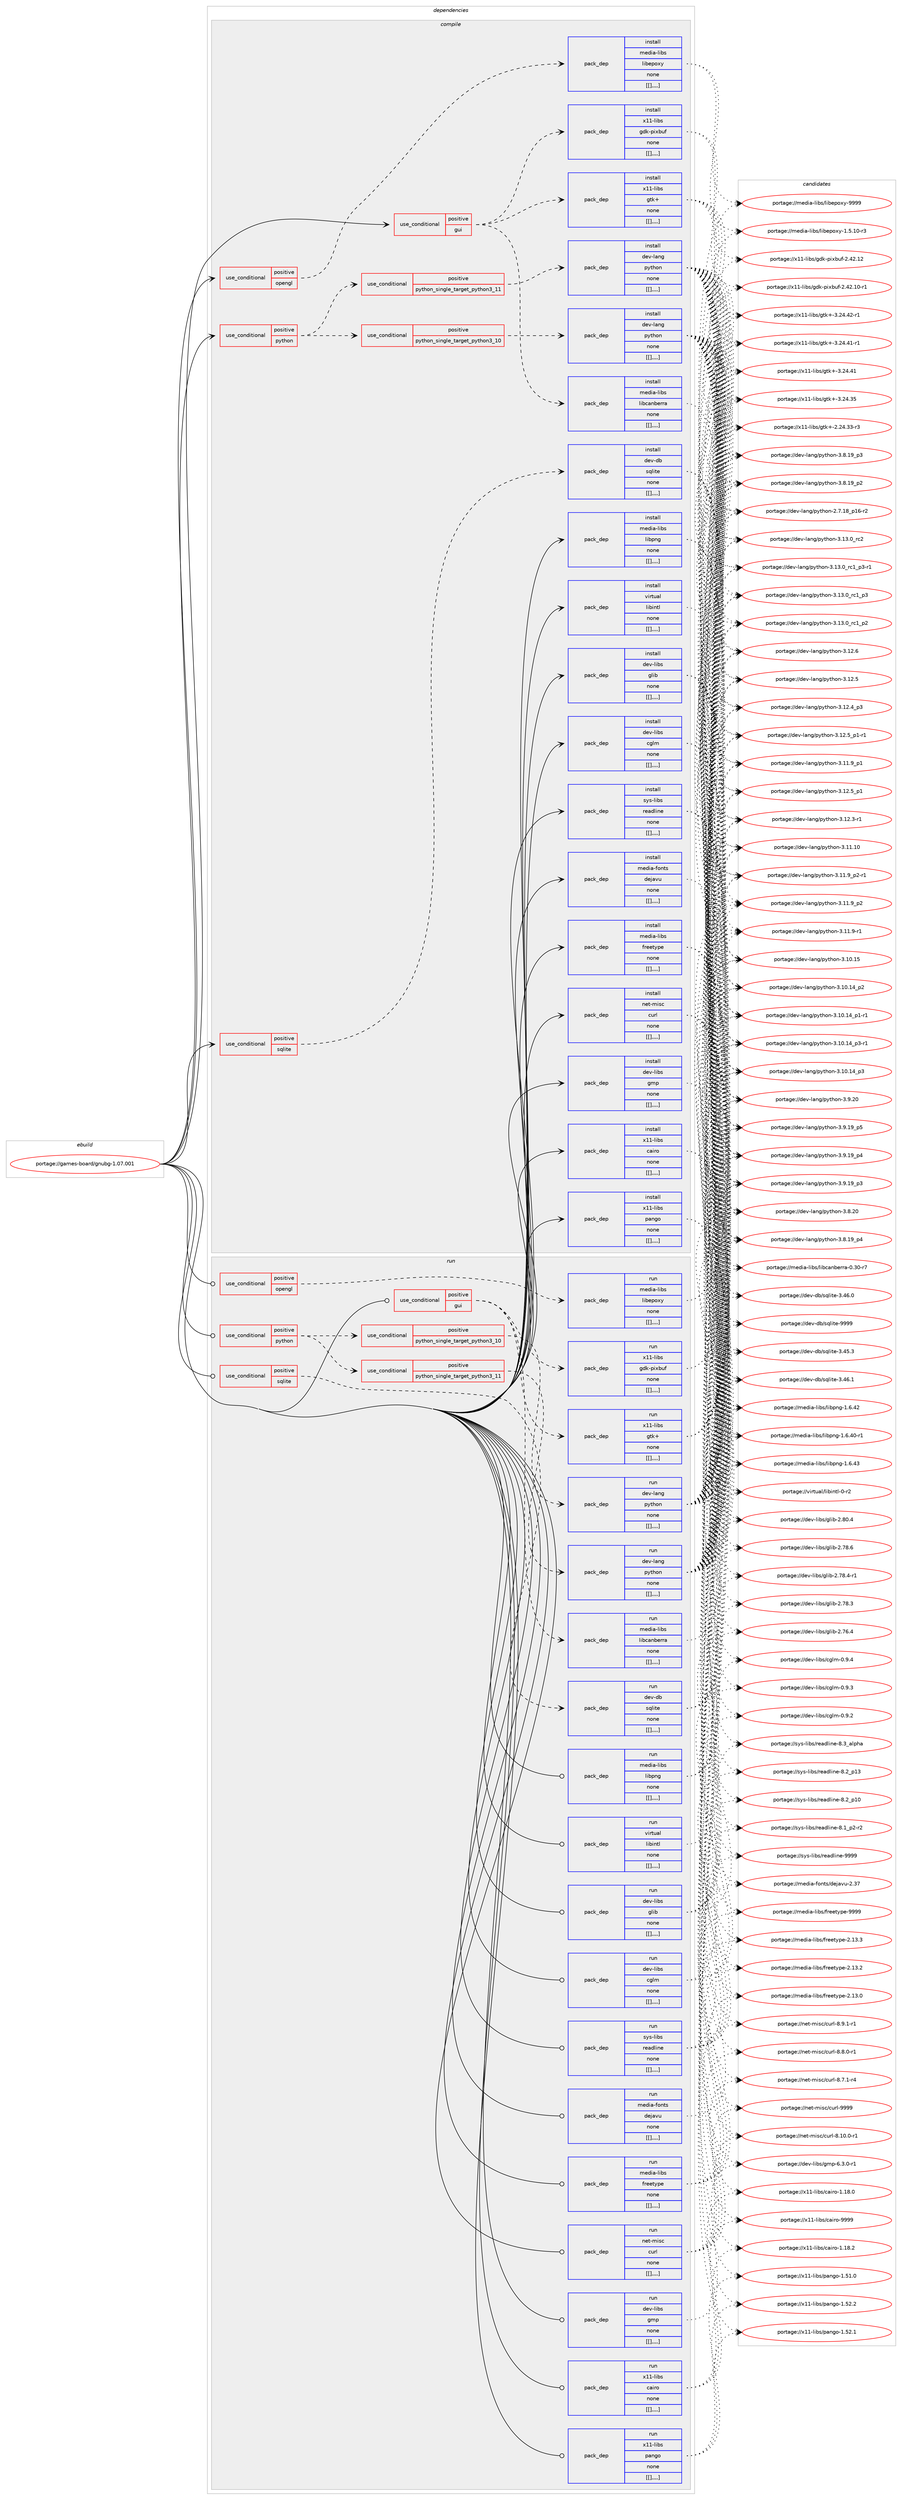 digraph prolog {

# *************
# Graph options
# *************

newrank=true;
concentrate=true;
compound=true;
graph [rankdir=LR,fontname=Helvetica,fontsize=10,ranksep=1.5];#, ranksep=2.5, nodesep=0.2];
edge  [arrowhead=vee];
node  [fontname=Helvetica,fontsize=10];

# **********
# The ebuild
# **********

subgraph cluster_leftcol {
color=gray;
label=<<i>ebuild</i>>;
id [label="portage://games-board/gnubg-1.07.001", color=red, width=4, href="../games-board/gnubg-1.07.001.svg"];
}

# ****************
# The dependencies
# ****************

subgraph cluster_midcol {
color=gray;
label=<<i>dependencies</i>>;
subgraph cluster_compile {
fillcolor="#eeeeee";
style=filled;
label=<<i>compile</i>>;
subgraph cond64818 {
dependency229706 [label=<<TABLE BORDER="0" CELLBORDER="1" CELLSPACING="0" CELLPADDING="4"><TR><TD ROWSPAN="3" CELLPADDING="10">use_conditional</TD></TR><TR><TD>positive</TD></TR><TR><TD>gui</TD></TR></TABLE>>, shape=none, color=red];
subgraph pack163416 {
dependency229707 [label=<<TABLE BORDER="0" CELLBORDER="1" CELLSPACING="0" CELLPADDING="4" WIDTH="220"><TR><TD ROWSPAN="6" CELLPADDING="30">pack_dep</TD></TR><TR><TD WIDTH="110">install</TD></TR><TR><TD>media-libs</TD></TR><TR><TD>libcanberra</TD></TR><TR><TD>none</TD></TR><TR><TD>[[],,,,]</TD></TR></TABLE>>, shape=none, color=blue];
}
dependency229706:e -> dependency229707:w [weight=20,style="dashed",arrowhead="vee"];
subgraph pack163417 {
dependency229708 [label=<<TABLE BORDER="0" CELLBORDER="1" CELLSPACING="0" CELLPADDING="4" WIDTH="220"><TR><TD ROWSPAN="6" CELLPADDING="30">pack_dep</TD></TR><TR><TD WIDTH="110">install</TD></TR><TR><TD>x11-libs</TD></TR><TR><TD>gdk-pixbuf</TD></TR><TR><TD>none</TD></TR><TR><TD>[[],,,,]</TD></TR></TABLE>>, shape=none, color=blue];
}
dependency229706:e -> dependency229708:w [weight=20,style="dashed",arrowhead="vee"];
subgraph pack163418 {
dependency229709 [label=<<TABLE BORDER="0" CELLBORDER="1" CELLSPACING="0" CELLPADDING="4" WIDTH="220"><TR><TD ROWSPAN="6" CELLPADDING="30">pack_dep</TD></TR><TR><TD WIDTH="110">install</TD></TR><TR><TD>x11-libs</TD></TR><TR><TD>gtk+</TD></TR><TR><TD>none</TD></TR><TR><TD>[[],,,,]</TD></TR></TABLE>>, shape=none, color=blue];
}
dependency229706:e -> dependency229709:w [weight=20,style="dashed",arrowhead="vee"];
}
id:e -> dependency229706:w [weight=20,style="solid",arrowhead="vee"];
subgraph cond64819 {
dependency229710 [label=<<TABLE BORDER="0" CELLBORDER="1" CELLSPACING="0" CELLPADDING="4"><TR><TD ROWSPAN="3" CELLPADDING="10">use_conditional</TD></TR><TR><TD>positive</TD></TR><TR><TD>opengl</TD></TR></TABLE>>, shape=none, color=red];
subgraph pack163419 {
dependency229711 [label=<<TABLE BORDER="0" CELLBORDER="1" CELLSPACING="0" CELLPADDING="4" WIDTH="220"><TR><TD ROWSPAN="6" CELLPADDING="30">pack_dep</TD></TR><TR><TD WIDTH="110">install</TD></TR><TR><TD>media-libs</TD></TR><TR><TD>libepoxy</TD></TR><TR><TD>none</TD></TR><TR><TD>[[],,,,]</TD></TR></TABLE>>, shape=none, color=blue];
}
dependency229710:e -> dependency229711:w [weight=20,style="dashed",arrowhead="vee"];
}
id:e -> dependency229710:w [weight=20,style="solid",arrowhead="vee"];
subgraph cond64820 {
dependency229712 [label=<<TABLE BORDER="0" CELLBORDER="1" CELLSPACING="0" CELLPADDING="4"><TR><TD ROWSPAN="3" CELLPADDING="10">use_conditional</TD></TR><TR><TD>positive</TD></TR><TR><TD>python</TD></TR></TABLE>>, shape=none, color=red];
subgraph cond64821 {
dependency229713 [label=<<TABLE BORDER="0" CELLBORDER="1" CELLSPACING="0" CELLPADDING="4"><TR><TD ROWSPAN="3" CELLPADDING="10">use_conditional</TD></TR><TR><TD>positive</TD></TR><TR><TD>python_single_target_python3_10</TD></TR></TABLE>>, shape=none, color=red];
subgraph pack163420 {
dependency229714 [label=<<TABLE BORDER="0" CELLBORDER="1" CELLSPACING="0" CELLPADDING="4" WIDTH="220"><TR><TD ROWSPAN="6" CELLPADDING="30">pack_dep</TD></TR><TR><TD WIDTH="110">install</TD></TR><TR><TD>dev-lang</TD></TR><TR><TD>python</TD></TR><TR><TD>none</TD></TR><TR><TD>[[],,,,]</TD></TR></TABLE>>, shape=none, color=blue];
}
dependency229713:e -> dependency229714:w [weight=20,style="dashed",arrowhead="vee"];
}
dependency229712:e -> dependency229713:w [weight=20,style="dashed",arrowhead="vee"];
subgraph cond64822 {
dependency229715 [label=<<TABLE BORDER="0" CELLBORDER="1" CELLSPACING="0" CELLPADDING="4"><TR><TD ROWSPAN="3" CELLPADDING="10">use_conditional</TD></TR><TR><TD>positive</TD></TR><TR><TD>python_single_target_python3_11</TD></TR></TABLE>>, shape=none, color=red];
subgraph pack163421 {
dependency229716 [label=<<TABLE BORDER="0" CELLBORDER="1" CELLSPACING="0" CELLPADDING="4" WIDTH="220"><TR><TD ROWSPAN="6" CELLPADDING="30">pack_dep</TD></TR><TR><TD WIDTH="110">install</TD></TR><TR><TD>dev-lang</TD></TR><TR><TD>python</TD></TR><TR><TD>none</TD></TR><TR><TD>[[],,,,]</TD></TR></TABLE>>, shape=none, color=blue];
}
dependency229715:e -> dependency229716:w [weight=20,style="dashed",arrowhead="vee"];
}
dependency229712:e -> dependency229715:w [weight=20,style="dashed",arrowhead="vee"];
}
id:e -> dependency229712:w [weight=20,style="solid",arrowhead="vee"];
subgraph cond64823 {
dependency229717 [label=<<TABLE BORDER="0" CELLBORDER="1" CELLSPACING="0" CELLPADDING="4"><TR><TD ROWSPAN="3" CELLPADDING="10">use_conditional</TD></TR><TR><TD>positive</TD></TR><TR><TD>sqlite</TD></TR></TABLE>>, shape=none, color=red];
subgraph pack163422 {
dependency229718 [label=<<TABLE BORDER="0" CELLBORDER="1" CELLSPACING="0" CELLPADDING="4" WIDTH="220"><TR><TD ROWSPAN="6" CELLPADDING="30">pack_dep</TD></TR><TR><TD WIDTH="110">install</TD></TR><TR><TD>dev-db</TD></TR><TR><TD>sqlite</TD></TR><TR><TD>none</TD></TR><TR><TD>[[],,,,]</TD></TR></TABLE>>, shape=none, color=blue];
}
dependency229717:e -> dependency229718:w [weight=20,style="dashed",arrowhead="vee"];
}
id:e -> dependency229717:w [weight=20,style="solid",arrowhead="vee"];
subgraph pack163423 {
dependency229719 [label=<<TABLE BORDER="0" CELLBORDER="1" CELLSPACING="0" CELLPADDING="4" WIDTH="220"><TR><TD ROWSPAN="6" CELLPADDING="30">pack_dep</TD></TR><TR><TD WIDTH="110">install</TD></TR><TR><TD>dev-libs</TD></TR><TR><TD>cglm</TD></TR><TR><TD>none</TD></TR><TR><TD>[[],,,,]</TD></TR></TABLE>>, shape=none, color=blue];
}
id:e -> dependency229719:w [weight=20,style="solid",arrowhead="vee"];
subgraph pack163424 {
dependency229720 [label=<<TABLE BORDER="0" CELLBORDER="1" CELLSPACING="0" CELLPADDING="4" WIDTH="220"><TR><TD ROWSPAN="6" CELLPADDING="30">pack_dep</TD></TR><TR><TD WIDTH="110">install</TD></TR><TR><TD>dev-libs</TD></TR><TR><TD>glib</TD></TR><TR><TD>none</TD></TR><TR><TD>[[],,,,]</TD></TR></TABLE>>, shape=none, color=blue];
}
id:e -> dependency229720:w [weight=20,style="solid",arrowhead="vee"];
subgraph pack163425 {
dependency229721 [label=<<TABLE BORDER="0" CELLBORDER="1" CELLSPACING="0" CELLPADDING="4" WIDTH="220"><TR><TD ROWSPAN="6" CELLPADDING="30">pack_dep</TD></TR><TR><TD WIDTH="110">install</TD></TR><TR><TD>dev-libs</TD></TR><TR><TD>gmp</TD></TR><TR><TD>none</TD></TR><TR><TD>[[],,,,]</TD></TR></TABLE>>, shape=none, color=blue];
}
id:e -> dependency229721:w [weight=20,style="solid",arrowhead="vee"];
subgraph pack163426 {
dependency229722 [label=<<TABLE BORDER="0" CELLBORDER="1" CELLSPACING="0" CELLPADDING="4" WIDTH="220"><TR><TD ROWSPAN="6" CELLPADDING="30">pack_dep</TD></TR><TR><TD WIDTH="110">install</TD></TR><TR><TD>media-fonts</TD></TR><TR><TD>dejavu</TD></TR><TR><TD>none</TD></TR><TR><TD>[[],,,,]</TD></TR></TABLE>>, shape=none, color=blue];
}
id:e -> dependency229722:w [weight=20,style="solid",arrowhead="vee"];
subgraph pack163427 {
dependency229723 [label=<<TABLE BORDER="0" CELLBORDER="1" CELLSPACING="0" CELLPADDING="4" WIDTH="220"><TR><TD ROWSPAN="6" CELLPADDING="30">pack_dep</TD></TR><TR><TD WIDTH="110">install</TD></TR><TR><TD>media-libs</TD></TR><TR><TD>freetype</TD></TR><TR><TD>none</TD></TR><TR><TD>[[],,,,]</TD></TR></TABLE>>, shape=none, color=blue];
}
id:e -> dependency229723:w [weight=20,style="solid",arrowhead="vee"];
subgraph pack163428 {
dependency229724 [label=<<TABLE BORDER="0" CELLBORDER="1" CELLSPACING="0" CELLPADDING="4" WIDTH="220"><TR><TD ROWSPAN="6" CELLPADDING="30">pack_dep</TD></TR><TR><TD WIDTH="110">install</TD></TR><TR><TD>media-libs</TD></TR><TR><TD>libpng</TD></TR><TR><TD>none</TD></TR><TR><TD>[[],,,,]</TD></TR></TABLE>>, shape=none, color=blue];
}
id:e -> dependency229724:w [weight=20,style="solid",arrowhead="vee"];
subgraph pack163429 {
dependency229725 [label=<<TABLE BORDER="0" CELLBORDER="1" CELLSPACING="0" CELLPADDING="4" WIDTH="220"><TR><TD ROWSPAN="6" CELLPADDING="30">pack_dep</TD></TR><TR><TD WIDTH="110">install</TD></TR><TR><TD>net-misc</TD></TR><TR><TD>curl</TD></TR><TR><TD>none</TD></TR><TR><TD>[[],,,,]</TD></TR></TABLE>>, shape=none, color=blue];
}
id:e -> dependency229725:w [weight=20,style="solid",arrowhead="vee"];
subgraph pack163430 {
dependency229726 [label=<<TABLE BORDER="0" CELLBORDER="1" CELLSPACING="0" CELLPADDING="4" WIDTH="220"><TR><TD ROWSPAN="6" CELLPADDING="30">pack_dep</TD></TR><TR><TD WIDTH="110">install</TD></TR><TR><TD>sys-libs</TD></TR><TR><TD>readline</TD></TR><TR><TD>none</TD></TR><TR><TD>[[],,,,]</TD></TR></TABLE>>, shape=none, color=blue];
}
id:e -> dependency229726:w [weight=20,style="solid",arrowhead="vee"];
subgraph pack163431 {
dependency229727 [label=<<TABLE BORDER="0" CELLBORDER="1" CELLSPACING="0" CELLPADDING="4" WIDTH="220"><TR><TD ROWSPAN="6" CELLPADDING="30">pack_dep</TD></TR><TR><TD WIDTH="110">install</TD></TR><TR><TD>virtual</TD></TR><TR><TD>libintl</TD></TR><TR><TD>none</TD></TR><TR><TD>[[],,,,]</TD></TR></TABLE>>, shape=none, color=blue];
}
id:e -> dependency229727:w [weight=20,style="solid",arrowhead="vee"];
subgraph pack163432 {
dependency229728 [label=<<TABLE BORDER="0" CELLBORDER="1" CELLSPACING="0" CELLPADDING="4" WIDTH="220"><TR><TD ROWSPAN="6" CELLPADDING="30">pack_dep</TD></TR><TR><TD WIDTH="110">install</TD></TR><TR><TD>x11-libs</TD></TR><TR><TD>cairo</TD></TR><TR><TD>none</TD></TR><TR><TD>[[],,,,]</TD></TR></TABLE>>, shape=none, color=blue];
}
id:e -> dependency229728:w [weight=20,style="solid",arrowhead="vee"];
subgraph pack163433 {
dependency229729 [label=<<TABLE BORDER="0" CELLBORDER="1" CELLSPACING="0" CELLPADDING="4" WIDTH="220"><TR><TD ROWSPAN="6" CELLPADDING="30">pack_dep</TD></TR><TR><TD WIDTH="110">install</TD></TR><TR><TD>x11-libs</TD></TR><TR><TD>pango</TD></TR><TR><TD>none</TD></TR><TR><TD>[[],,,,]</TD></TR></TABLE>>, shape=none, color=blue];
}
id:e -> dependency229729:w [weight=20,style="solid",arrowhead="vee"];
}
subgraph cluster_compileandrun {
fillcolor="#eeeeee";
style=filled;
label=<<i>compile and run</i>>;
}
subgraph cluster_run {
fillcolor="#eeeeee";
style=filled;
label=<<i>run</i>>;
subgraph cond64824 {
dependency229730 [label=<<TABLE BORDER="0" CELLBORDER="1" CELLSPACING="0" CELLPADDING="4"><TR><TD ROWSPAN="3" CELLPADDING="10">use_conditional</TD></TR><TR><TD>positive</TD></TR><TR><TD>gui</TD></TR></TABLE>>, shape=none, color=red];
subgraph pack163434 {
dependency229731 [label=<<TABLE BORDER="0" CELLBORDER="1" CELLSPACING="0" CELLPADDING="4" WIDTH="220"><TR><TD ROWSPAN="6" CELLPADDING="30">pack_dep</TD></TR><TR><TD WIDTH="110">run</TD></TR><TR><TD>media-libs</TD></TR><TR><TD>libcanberra</TD></TR><TR><TD>none</TD></TR><TR><TD>[[],,,,]</TD></TR></TABLE>>, shape=none, color=blue];
}
dependency229730:e -> dependency229731:w [weight=20,style="dashed",arrowhead="vee"];
subgraph pack163435 {
dependency229732 [label=<<TABLE BORDER="0" CELLBORDER="1" CELLSPACING="0" CELLPADDING="4" WIDTH="220"><TR><TD ROWSPAN="6" CELLPADDING="30">pack_dep</TD></TR><TR><TD WIDTH="110">run</TD></TR><TR><TD>x11-libs</TD></TR><TR><TD>gdk-pixbuf</TD></TR><TR><TD>none</TD></TR><TR><TD>[[],,,,]</TD></TR></TABLE>>, shape=none, color=blue];
}
dependency229730:e -> dependency229732:w [weight=20,style="dashed",arrowhead="vee"];
subgraph pack163436 {
dependency229733 [label=<<TABLE BORDER="0" CELLBORDER="1" CELLSPACING="0" CELLPADDING="4" WIDTH="220"><TR><TD ROWSPAN="6" CELLPADDING="30">pack_dep</TD></TR><TR><TD WIDTH="110">run</TD></TR><TR><TD>x11-libs</TD></TR><TR><TD>gtk+</TD></TR><TR><TD>none</TD></TR><TR><TD>[[],,,,]</TD></TR></TABLE>>, shape=none, color=blue];
}
dependency229730:e -> dependency229733:w [weight=20,style="dashed",arrowhead="vee"];
}
id:e -> dependency229730:w [weight=20,style="solid",arrowhead="odot"];
subgraph cond64825 {
dependency229734 [label=<<TABLE BORDER="0" CELLBORDER="1" CELLSPACING="0" CELLPADDING="4"><TR><TD ROWSPAN="3" CELLPADDING="10">use_conditional</TD></TR><TR><TD>positive</TD></TR><TR><TD>opengl</TD></TR></TABLE>>, shape=none, color=red];
subgraph pack163437 {
dependency229735 [label=<<TABLE BORDER="0" CELLBORDER="1" CELLSPACING="0" CELLPADDING="4" WIDTH="220"><TR><TD ROWSPAN="6" CELLPADDING="30">pack_dep</TD></TR><TR><TD WIDTH="110">run</TD></TR><TR><TD>media-libs</TD></TR><TR><TD>libepoxy</TD></TR><TR><TD>none</TD></TR><TR><TD>[[],,,,]</TD></TR></TABLE>>, shape=none, color=blue];
}
dependency229734:e -> dependency229735:w [weight=20,style="dashed",arrowhead="vee"];
}
id:e -> dependency229734:w [weight=20,style="solid",arrowhead="odot"];
subgraph cond64826 {
dependency229736 [label=<<TABLE BORDER="0" CELLBORDER="1" CELLSPACING="0" CELLPADDING="4"><TR><TD ROWSPAN="3" CELLPADDING="10">use_conditional</TD></TR><TR><TD>positive</TD></TR><TR><TD>python</TD></TR></TABLE>>, shape=none, color=red];
subgraph cond64827 {
dependency229737 [label=<<TABLE BORDER="0" CELLBORDER="1" CELLSPACING="0" CELLPADDING="4"><TR><TD ROWSPAN="3" CELLPADDING="10">use_conditional</TD></TR><TR><TD>positive</TD></TR><TR><TD>python_single_target_python3_10</TD></TR></TABLE>>, shape=none, color=red];
subgraph pack163438 {
dependency229738 [label=<<TABLE BORDER="0" CELLBORDER="1" CELLSPACING="0" CELLPADDING="4" WIDTH="220"><TR><TD ROWSPAN="6" CELLPADDING="30">pack_dep</TD></TR><TR><TD WIDTH="110">run</TD></TR><TR><TD>dev-lang</TD></TR><TR><TD>python</TD></TR><TR><TD>none</TD></TR><TR><TD>[[],,,,]</TD></TR></TABLE>>, shape=none, color=blue];
}
dependency229737:e -> dependency229738:w [weight=20,style="dashed",arrowhead="vee"];
}
dependency229736:e -> dependency229737:w [weight=20,style="dashed",arrowhead="vee"];
subgraph cond64828 {
dependency229739 [label=<<TABLE BORDER="0" CELLBORDER="1" CELLSPACING="0" CELLPADDING="4"><TR><TD ROWSPAN="3" CELLPADDING="10">use_conditional</TD></TR><TR><TD>positive</TD></TR><TR><TD>python_single_target_python3_11</TD></TR></TABLE>>, shape=none, color=red];
subgraph pack163439 {
dependency229740 [label=<<TABLE BORDER="0" CELLBORDER="1" CELLSPACING="0" CELLPADDING="4" WIDTH="220"><TR><TD ROWSPAN="6" CELLPADDING="30">pack_dep</TD></TR><TR><TD WIDTH="110">run</TD></TR><TR><TD>dev-lang</TD></TR><TR><TD>python</TD></TR><TR><TD>none</TD></TR><TR><TD>[[],,,,]</TD></TR></TABLE>>, shape=none, color=blue];
}
dependency229739:e -> dependency229740:w [weight=20,style="dashed",arrowhead="vee"];
}
dependency229736:e -> dependency229739:w [weight=20,style="dashed",arrowhead="vee"];
}
id:e -> dependency229736:w [weight=20,style="solid",arrowhead="odot"];
subgraph cond64829 {
dependency229741 [label=<<TABLE BORDER="0" CELLBORDER="1" CELLSPACING="0" CELLPADDING="4"><TR><TD ROWSPAN="3" CELLPADDING="10">use_conditional</TD></TR><TR><TD>positive</TD></TR><TR><TD>sqlite</TD></TR></TABLE>>, shape=none, color=red];
subgraph pack163440 {
dependency229742 [label=<<TABLE BORDER="0" CELLBORDER="1" CELLSPACING="0" CELLPADDING="4" WIDTH="220"><TR><TD ROWSPAN="6" CELLPADDING="30">pack_dep</TD></TR><TR><TD WIDTH="110">run</TD></TR><TR><TD>dev-db</TD></TR><TR><TD>sqlite</TD></TR><TR><TD>none</TD></TR><TR><TD>[[],,,,]</TD></TR></TABLE>>, shape=none, color=blue];
}
dependency229741:e -> dependency229742:w [weight=20,style="dashed",arrowhead="vee"];
}
id:e -> dependency229741:w [weight=20,style="solid",arrowhead="odot"];
subgraph pack163441 {
dependency229743 [label=<<TABLE BORDER="0" CELLBORDER="1" CELLSPACING="0" CELLPADDING="4" WIDTH="220"><TR><TD ROWSPAN="6" CELLPADDING="30">pack_dep</TD></TR><TR><TD WIDTH="110">run</TD></TR><TR><TD>dev-libs</TD></TR><TR><TD>cglm</TD></TR><TR><TD>none</TD></TR><TR><TD>[[],,,,]</TD></TR></TABLE>>, shape=none, color=blue];
}
id:e -> dependency229743:w [weight=20,style="solid",arrowhead="odot"];
subgraph pack163442 {
dependency229744 [label=<<TABLE BORDER="0" CELLBORDER="1" CELLSPACING="0" CELLPADDING="4" WIDTH="220"><TR><TD ROWSPAN="6" CELLPADDING="30">pack_dep</TD></TR><TR><TD WIDTH="110">run</TD></TR><TR><TD>dev-libs</TD></TR><TR><TD>glib</TD></TR><TR><TD>none</TD></TR><TR><TD>[[],,,,]</TD></TR></TABLE>>, shape=none, color=blue];
}
id:e -> dependency229744:w [weight=20,style="solid",arrowhead="odot"];
subgraph pack163443 {
dependency229745 [label=<<TABLE BORDER="0" CELLBORDER="1" CELLSPACING="0" CELLPADDING="4" WIDTH="220"><TR><TD ROWSPAN="6" CELLPADDING="30">pack_dep</TD></TR><TR><TD WIDTH="110">run</TD></TR><TR><TD>dev-libs</TD></TR><TR><TD>gmp</TD></TR><TR><TD>none</TD></TR><TR><TD>[[],,,,]</TD></TR></TABLE>>, shape=none, color=blue];
}
id:e -> dependency229745:w [weight=20,style="solid",arrowhead="odot"];
subgraph pack163444 {
dependency229746 [label=<<TABLE BORDER="0" CELLBORDER="1" CELLSPACING="0" CELLPADDING="4" WIDTH="220"><TR><TD ROWSPAN="6" CELLPADDING="30">pack_dep</TD></TR><TR><TD WIDTH="110">run</TD></TR><TR><TD>media-fonts</TD></TR><TR><TD>dejavu</TD></TR><TR><TD>none</TD></TR><TR><TD>[[],,,,]</TD></TR></TABLE>>, shape=none, color=blue];
}
id:e -> dependency229746:w [weight=20,style="solid",arrowhead="odot"];
subgraph pack163445 {
dependency229747 [label=<<TABLE BORDER="0" CELLBORDER="1" CELLSPACING="0" CELLPADDING="4" WIDTH="220"><TR><TD ROWSPAN="6" CELLPADDING="30">pack_dep</TD></TR><TR><TD WIDTH="110">run</TD></TR><TR><TD>media-libs</TD></TR><TR><TD>freetype</TD></TR><TR><TD>none</TD></TR><TR><TD>[[],,,,]</TD></TR></TABLE>>, shape=none, color=blue];
}
id:e -> dependency229747:w [weight=20,style="solid",arrowhead="odot"];
subgraph pack163446 {
dependency229748 [label=<<TABLE BORDER="0" CELLBORDER="1" CELLSPACING="0" CELLPADDING="4" WIDTH="220"><TR><TD ROWSPAN="6" CELLPADDING="30">pack_dep</TD></TR><TR><TD WIDTH="110">run</TD></TR><TR><TD>media-libs</TD></TR><TR><TD>libpng</TD></TR><TR><TD>none</TD></TR><TR><TD>[[],,,,]</TD></TR></TABLE>>, shape=none, color=blue];
}
id:e -> dependency229748:w [weight=20,style="solid",arrowhead="odot"];
subgraph pack163447 {
dependency229749 [label=<<TABLE BORDER="0" CELLBORDER="1" CELLSPACING="0" CELLPADDING="4" WIDTH="220"><TR><TD ROWSPAN="6" CELLPADDING="30">pack_dep</TD></TR><TR><TD WIDTH="110">run</TD></TR><TR><TD>net-misc</TD></TR><TR><TD>curl</TD></TR><TR><TD>none</TD></TR><TR><TD>[[],,,,]</TD></TR></TABLE>>, shape=none, color=blue];
}
id:e -> dependency229749:w [weight=20,style="solid",arrowhead="odot"];
subgraph pack163448 {
dependency229750 [label=<<TABLE BORDER="0" CELLBORDER="1" CELLSPACING="0" CELLPADDING="4" WIDTH="220"><TR><TD ROWSPAN="6" CELLPADDING="30">pack_dep</TD></TR><TR><TD WIDTH="110">run</TD></TR><TR><TD>sys-libs</TD></TR><TR><TD>readline</TD></TR><TR><TD>none</TD></TR><TR><TD>[[],,,,]</TD></TR></TABLE>>, shape=none, color=blue];
}
id:e -> dependency229750:w [weight=20,style="solid",arrowhead="odot"];
subgraph pack163449 {
dependency229751 [label=<<TABLE BORDER="0" CELLBORDER="1" CELLSPACING="0" CELLPADDING="4" WIDTH="220"><TR><TD ROWSPAN="6" CELLPADDING="30">pack_dep</TD></TR><TR><TD WIDTH="110">run</TD></TR><TR><TD>virtual</TD></TR><TR><TD>libintl</TD></TR><TR><TD>none</TD></TR><TR><TD>[[],,,,]</TD></TR></TABLE>>, shape=none, color=blue];
}
id:e -> dependency229751:w [weight=20,style="solid",arrowhead="odot"];
subgraph pack163450 {
dependency229752 [label=<<TABLE BORDER="0" CELLBORDER="1" CELLSPACING="0" CELLPADDING="4" WIDTH="220"><TR><TD ROWSPAN="6" CELLPADDING="30">pack_dep</TD></TR><TR><TD WIDTH="110">run</TD></TR><TR><TD>x11-libs</TD></TR><TR><TD>cairo</TD></TR><TR><TD>none</TD></TR><TR><TD>[[],,,,]</TD></TR></TABLE>>, shape=none, color=blue];
}
id:e -> dependency229752:w [weight=20,style="solid",arrowhead="odot"];
subgraph pack163451 {
dependency229753 [label=<<TABLE BORDER="0" CELLBORDER="1" CELLSPACING="0" CELLPADDING="4" WIDTH="220"><TR><TD ROWSPAN="6" CELLPADDING="30">pack_dep</TD></TR><TR><TD WIDTH="110">run</TD></TR><TR><TD>x11-libs</TD></TR><TR><TD>pango</TD></TR><TR><TD>none</TD></TR><TR><TD>[[],,,,]</TD></TR></TABLE>>, shape=none, color=blue];
}
id:e -> dependency229753:w [weight=20,style="solid",arrowhead="odot"];
}
}

# **************
# The candidates
# **************

subgraph cluster_choices {
rank=same;
color=gray;
label=<<i>candidates</i>>;

subgraph choice163416 {
color=black;
nodesep=1;
choice10910110010597451081059811547108105989997110981011141149745484651484511455 [label="portage://media-libs/libcanberra-0.30-r7", color=red, width=4,href="../media-libs/libcanberra-0.30-r7.svg"];
dependency229707:e -> choice10910110010597451081059811547108105989997110981011141149745484651484511455:w [style=dotted,weight="100"];
}
subgraph choice163417 {
color=black;
nodesep=1;
choice120494945108105981154710310010745112105120981171024550465250464950 [label="portage://x11-libs/gdk-pixbuf-2.42.12", color=red, width=4,href="../x11-libs/gdk-pixbuf-2.42.12.svg"];
choice1204949451081059811547103100107451121051209811710245504652504649484511449 [label="portage://x11-libs/gdk-pixbuf-2.42.10-r1", color=red, width=4,href="../x11-libs/gdk-pixbuf-2.42.10-r1.svg"];
dependency229708:e -> choice120494945108105981154710310010745112105120981171024550465250464950:w [style=dotted,weight="100"];
dependency229708:e -> choice1204949451081059811547103100107451121051209811710245504652504649484511449:w [style=dotted,weight="100"];
}
subgraph choice163418 {
color=black;
nodesep=1;
choice12049494510810598115471031161074345514650524652504511449 [label="portage://x11-libs/gtk+-3.24.42-r1", color=red, width=4,href="../x11-libs/gtk+-3.24.42-r1.svg"];
choice12049494510810598115471031161074345514650524652494511449 [label="portage://x11-libs/gtk+-3.24.41-r1", color=red, width=4,href="../x11-libs/gtk+-3.24.41-r1.svg"];
choice1204949451081059811547103116107434551465052465249 [label="portage://x11-libs/gtk+-3.24.41", color=red, width=4,href="../x11-libs/gtk+-3.24.41.svg"];
choice1204949451081059811547103116107434551465052465153 [label="portage://x11-libs/gtk+-3.24.35", color=red, width=4,href="../x11-libs/gtk+-3.24.35.svg"];
choice12049494510810598115471031161074345504650524651514511451 [label="portage://x11-libs/gtk+-2.24.33-r3", color=red, width=4,href="../x11-libs/gtk+-2.24.33-r3.svg"];
dependency229709:e -> choice12049494510810598115471031161074345514650524652504511449:w [style=dotted,weight="100"];
dependency229709:e -> choice12049494510810598115471031161074345514650524652494511449:w [style=dotted,weight="100"];
dependency229709:e -> choice1204949451081059811547103116107434551465052465249:w [style=dotted,weight="100"];
dependency229709:e -> choice1204949451081059811547103116107434551465052465153:w [style=dotted,weight="100"];
dependency229709:e -> choice12049494510810598115471031161074345504650524651514511451:w [style=dotted,weight="100"];
}
subgraph choice163419 {
color=black;
nodesep=1;
choice10910110010597451081059811547108105981011121111201214557575757 [label="portage://media-libs/libepoxy-9999", color=red, width=4,href="../media-libs/libepoxy-9999.svg"];
choice1091011001059745108105981154710810598101112111120121454946534649484511451 [label="portage://media-libs/libepoxy-1.5.10-r3", color=red, width=4,href="../media-libs/libepoxy-1.5.10-r3.svg"];
dependency229711:e -> choice10910110010597451081059811547108105981011121111201214557575757:w [style=dotted,weight="100"];
dependency229711:e -> choice1091011001059745108105981154710810598101112111120121454946534649484511451:w [style=dotted,weight="100"];
}
subgraph choice163420 {
color=black;
nodesep=1;
choice10010111845108971101034711212111610411111045514649514648951149950 [label="portage://dev-lang/python-3.13.0_rc2", color=red, width=4,href="../dev-lang/python-3.13.0_rc2.svg"];
choice1001011184510897110103471121211161041111104551464951464895114994995112514511449 [label="portage://dev-lang/python-3.13.0_rc1_p3-r1", color=red, width=4,href="../dev-lang/python-3.13.0_rc1_p3-r1.svg"];
choice100101118451089711010347112121116104111110455146495146489511499499511251 [label="portage://dev-lang/python-3.13.0_rc1_p3", color=red, width=4,href="../dev-lang/python-3.13.0_rc1_p3.svg"];
choice100101118451089711010347112121116104111110455146495146489511499499511250 [label="portage://dev-lang/python-3.13.0_rc1_p2", color=red, width=4,href="../dev-lang/python-3.13.0_rc1_p2.svg"];
choice10010111845108971101034711212111610411111045514649504654 [label="portage://dev-lang/python-3.12.6", color=red, width=4,href="../dev-lang/python-3.12.6.svg"];
choice1001011184510897110103471121211161041111104551464950465395112494511449 [label="portage://dev-lang/python-3.12.5_p1-r1", color=red, width=4,href="../dev-lang/python-3.12.5_p1-r1.svg"];
choice100101118451089711010347112121116104111110455146495046539511249 [label="portage://dev-lang/python-3.12.5_p1", color=red, width=4,href="../dev-lang/python-3.12.5_p1.svg"];
choice10010111845108971101034711212111610411111045514649504653 [label="portage://dev-lang/python-3.12.5", color=red, width=4,href="../dev-lang/python-3.12.5.svg"];
choice100101118451089711010347112121116104111110455146495046529511251 [label="portage://dev-lang/python-3.12.4_p3", color=red, width=4,href="../dev-lang/python-3.12.4_p3.svg"];
choice100101118451089711010347112121116104111110455146495046514511449 [label="portage://dev-lang/python-3.12.3-r1", color=red, width=4,href="../dev-lang/python-3.12.3-r1.svg"];
choice1001011184510897110103471121211161041111104551464949464948 [label="portage://dev-lang/python-3.11.10", color=red, width=4,href="../dev-lang/python-3.11.10.svg"];
choice1001011184510897110103471121211161041111104551464949465795112504511449 [label="portage://dev-lang/python-3.11.9_p2-r1", color=red, width=4,href="../dev-lang/python-3.11.9_p2-r1.svg"];
choice100101118451089711010347112121116104111110455146494946579511250 [label="portage://dev-lang/python-3.11.9_p2", color=red, width=4,href="../dev-lang/python-3.11.9_p2.svg"];
choice100101118451089711010347112121116104111110455146494946579511249 [label="portage://dev-lang/python-3.11.9_p1", color=red, width=4,href="../dev-lang/python-3.11.9_p1.svg"];
choice100101118451089711010347112121116104111110455146494946574511449 [label="portage://dev-lang/python-3.11.9-r1", color=red, width=4,href="../dev-lang/python-3.11.9-r1.svg"];
choice1001011184510897110103471121211161041111104551464948464953 [label="portage://dev-lang/python-3.10.15", color=red, width=4,href="../dev-lang/python-3.10.15.svg"];
choice100101118451089711010347112121116104111110455146494846495295112514511449 [label="portage://dev-lang/python-3.10.14_p3-r1", color=red, width=4,href="../dev-lang/python-3.10.14_p3-r1.svg"];
choice10010111845108971101034711212111610411111045514649484649529511251 [label="portage://dev-lang/python-3.10.14_p3", color=red, width=4,href="../dev-lang/python-3.10.14_p3.svg"];
choice10010111845108971101034711212111610411111045514649484649529511250 [label="portage://dev-lang/python-3.10.14_p2", color=red, width=4,href="../dev-lang/python-3.10.14_p2.svg"];
choice100101118451089711010347112121116104111110455146494846495295112494511449 [label="portage://dev-lang/python-3.10.14_p1-r1", color=red, width=4,href="../dev-lang/python-3.10.14_p1-r1.svg"];
choice10010111845108971101034711212111610411111045514657465048 [label="portage://dev-lang/python-3.9.20", color=red, width=4,href="../dev-lang/python-3.9.20.svg"];
choice100101118451089711010347112121116104111110455146574649579511253 [label="portage://dev-lang/python-3.9.19_p5", color=red, width=4,href="../dev-lang/python-3.9.19_p5.svg"];
choice100101118451089711010347112121116104111110455146574649579511252 [label="portage://dev-lang/python-3.9.19_p4", color=red, width=4,href="../dev-lang/python-3.9.19_p4.svg"];
choice100101118451089711010347112121116104111110455146574649579511251 [label="portage://dev-lang/python-3.9.19_p3", color=red, width=4,href="../dev-lang/python-3.9.19_p3.svg"];
choice10010111845108971101034711212111610411111045514656465048 [label="portage://dev-lang/python-3.8.20", color=red, width=4,href="../dev-lang/python-3.8.20.svg"];
choice100101118451089711010347112121116104111110455146564649579511252 [label="portage://dev-lang/python-3.8.19_p4", color=red, width=4,href="../dev-lang/python-3.8.19_p4.svg"];
choice100101118451089711010347112121116104111110455146564649579511251 [label="portage://dev-lang/python-3.8.19_p3", color=red, width=4,href="../dev-lang/python-3.8.19_p3.svg"];
choice100101118451089711010347112121116104111110455146564649579511250 [label="portage://dev-lang/python-3.8.19_p2", color=red, width=4,href="../dev-lang/python-3.8.19_p2.svg"];
choice100101118451089711010347112121116104111110455046554649569511249544511450 [label="portage://dev-lang/python-2.7.18_p16-r2", color=red, width=4,href="../dev-lang/python-2.7.18_p16-r2.svg"];
dependency229714:e -> choice10010111845108971101034711212111610411111045514649514648951149950:w [style=dotted,weight="100"];
dependency229714:e -> choice1001011184510897110103471121211161041111104551464951464895114994995112514511449:w [style=dotted,weight="100"];
dependency229714:e -> choice100101118451089711010347112121116104111110455146495146489511499499511251:w [style=dotted,weight="100"];
dependency229714:e -> choice100101118451089711010347112121116104111110455146495146489511499499511250:w [style=dotted,weight="100"];
dependency229714:e -> choice10010111845108971101034711212111610411111045514649504654:w [style=dotted,weight="100"];
dependency229714:e -> choice1001011184510897110103471121211161041111104551464950465395112494511449:w [style=dotted,weight="100"];
dependency229714:e -> choice100101118451089711010347112121116104111110455146495046539511249:w [style=dotted,weight="100"];
dependency229714:e -> choice10010111845108971101034711212111610411111045514649504653:w [style=dotted,weight="100"];
dependency229714:e -> choice100101118451089711010347112121116104111110455146495046529511251:w [style=dotted,weight="100"];
dependency229714:e -> choice100101118451089711010347112121116104111110455146495046514511449:w [style=dotted,weight="100"];
dependency229714:e -> choice1001011184510897110103471121211161041111104551464949464948:w [style=dotted,weight="100"];
dependency229714:e -> choice1001011184510897110103471121211161041111104551464949465795112504511449:w [style=dotted,weight="100"];
dependency229714:e -> choice100101118451089711010347112121116104111110455146494946579511250:w [style=dotted,weight="100"];
dependency229714:e -> choice100101118451089711010347112121116104111110455146494946579511249:w [style=dotted,weight="100"];
dependency229714:e -> choice100101118451089711010347112121116104111110455146494946574511449:w [style=dotted,weight="100"];
dependency229714:e -> choice1001011184510897110103471121211161041111104551464948464953:w [style=dotted,weight="100"];
dependency229714:e -> choice100101118451089711010347112121116104111110455146494846495295112514511449:w [style=dotted,weight="100"];
dependency229714:e -> choice10010111845108971101034711212111610411111045514649484649529511251:w [style=dotted,weight="100"];
dependency229714:e -> choice10010111845108971101034711212111610411111045514649484649529511250:w [style=dotted,weight="100"];
dependency229714:e -> choice100101118451089711010347112121116104111110455146494846495295112494511449:w [style=dotted,weight="100"];
dependency229714:e -> choice10010111845108971101034711212111610411111045514657465048:w [style=dotted,weight="100"];
dependency229714:e -> choice100101118451089711010347112121116104111110455146574649579511253:w [style=dotted,weight="100"];
dependency229714:e -> choice100101118451089711010347112121116104111110455146574649579511252:w [style=dotted,weight="100"];
dependency229714:e -> choice100101118451089711010347112121116104111110455146574649579511251:w [style=dotted,weight="100"];
dependency229714:e -> choice10010111845108971101034711212111610411111045514656465048:w [style=dotted,weight="100"];
dependency229714:e -> choice100101118451089711010347112121116104111110455146564649579511252:w [style=dotted,weight="100"];
dependency229714:e -> choice100101118451089711010347112121116104111110455146564649579511251:w [style=dotted,weight="100"];
dependency229714:e -> choice100101118451089711010347112121116104111110455146564649579511250:w [style=dotted,weight="100"];
dependency229714:e -> choice100101118451089711010347112121116104111110455046554649569511249544511450:w [style=dotted,weight="100"];
}
subgraph choice163421 {
color=black;
nodesep=1;
choice10010111845108971101034711212111610411111045514649514648951149950 [label="portage://dev-lang/python-3.13.0_rc2", color=red, width=4,href="../dev-lang/python-3.13.0_rc2.svg"];
choice1001011184510897110103471121211161041111104551464951464895114994995112514511449 [label="portage://dev-lang/python-3.13.0_rc1_p3-r1", color=red, width=4,href="../dev-lang/python-3.13.0_rc1_p3-r1.svg"];
choice100101118451089711010347112121116104111110455146495146489511499499511251 [label="portage://dev-lang/python-3.13.0_rc1_p3", color=red, width=4,href="../dev-lang/python-3.13.0_rc1_p3.svg"];
choice100101118451089711010347112121116104111110455146495146489511499499511250 [label="portage://dev-lang/python-3.13.0_rc1_p2", color=red, width=4,href="../dev-lang/python-3.13.0_rc1_p2.svg"];
choice10010111845108971101034711212111610411111045514649504654 [label="portage://dev-lang/python-3.12.6", color=red, width=4,href="../dev-lang/python-3.12.6.svg"];
choice1001011184510897110103471121211161041111104551464950465395112494511449 [label="portage://dev-lang/python-3.12.5_p1-r1", color=red, width=4,href="../dev-lang/python-3.12.5_p1-r1.svg"];
choice100101118451089711010347112121116104111110455146495046539511249 [label="portage://dev-lang/python-3.12.5_p1", color=red, width=4,href="../dev-lang/python-3.12.5_p1.svg"];
choice10010111845108971101034711212111610411111045514649504653 [label="portage://dev-lang/python-3.12.5", color=red, width=4,href="../dev-lang/python-3.12.5.svg"];
choice100101118451089711010347112121116104111110455146495046529511251 [label="portage://dev-lang/python-3.12.4_p3", color=red, width=4,href="../dev-lang/python-3.12.4_p3.svg"];
choice100101118451089711010347112121116104111110455146495046514511449 [label="portage://dev-lang/python-3.12.3-r1", color=red, width=4,href="../dev-lang/python-3.12.3-r1.svg"];
choice1001011184510897110103471121211161041111104551464949464948 [label="portage://dev-lang/python-3.11.10", color=red, width=4,href="../dev-lang/python-3.11.10.svg"];
choice1001011184510897110103471121211161041111104551464949465795112504511449 [label="portage://dev-lang/python-3.11.9_p2-r1", color=red, width=4,href="../dev-lang/python-3.11.9_p2-r1.svg"];
choice100101118451089711010347112121116104111110455146494946579511250 [label="portage://dev-lang/python-3.11.9_p2", color=red, width=4,href="../dev-lang/python-3.11.9_p2.svg"];
choice100101118451089711010347112121116104111110455146494946579511249 [label="portage://dev-lang/python-3.11.9_p1", color=red, width=4,href="../dev-lang/python-3.11.9_p1.svg"];
choice100101118451089711010347112121116104111110455146494946574511449 [label="portage://dev-lang/python-3.11.9-r1", color=red, width=4,href="../dev-lang/python-3.11.9-r1.svg"];
choice1001011184510897110103471121211161041111104551464948464953 [label="portage://dev-lang/python-3.10.15", color=red, width=4,href="../dev-lang/python-3.10.15.svg"];
choice100101118451089711010347112121116104111110455146494846495295112514511449 [label="portage://dev-lang/python-3.10.14_p3-r1", color=red, width=4,href="../dev-lang/python-3.10.14_p3-r1.svg"];
choice10010111845108971101034711212111610411111045514649484649529511251 [label="portage://dev-lang/python-3.10.14_p3", color=red, width=4,href="../dev-lang/python-3.10.14_p3.svg"];
choice10010111845108971101034711212111610411111045514649484649529511250 [label="portage://dev-lang/python-3.10.14_p2", color=red, width=4,href="../dev-lang/python-3.10.14_p2.svg"];
choice100101118451089711010347112121116104111110455146494846495295112494511449 [label="portage://dev-lang/python-3.10.14_p1-r1", color=red, width=4,href="../dev-lang/python-3.10.14_p1-r1.svg"];
choice10010111845108971101034711212111610411111045514657465048 [label="portage://dev-lang/python-3.9.20", color=red, width=4,href="../dev-lang/python-3.9.20.svg"];
choice100101118451089711010347112121116104111110455146574649579511253 [label="portage://dev-lang/python-3.9.19_p5", color=red, width=4,href="../dev-lang/python-3.9.19_p5.svg"];
choice100101118451089711010347112121116104111110455146574649579511252 [label="portage://dev-lang/python-3.9.19_p4", color=red, width=4,href="../dev-lang/python-3.9.19_p4.svg"];
choice100101118451089711010347112121116104111110455146574649579511251 [label="portage://dev-lang/python-3.9.19_p3", color=red, width=4,href="../dev-lang/python-3.9.19_p3.svg"];
choice10010111845108971101034711212111610411111045514656465048 [label="portage://dev-lang/python-3.8.20", color=red, width=4,href="../dev-lang/python-3.8.20.svg"];
choice100101118451089711010347112121116104111110455146564649579511252 [label="portage://dev-lang/python-3.8.19_p4", color=red, width=4,href="../dev-lang/python-3.8.19_p4.svg"];
choice100101118451089711010347112121116104111110455146564649579511251 [label="portage://dev-lang/python-3.8.19_p3", color=red, width=4,href="../dev-lang/python-3.8.19_p3.svg"];
choice100101118451089711010347112121116104111110455146564649579511250 [label="portage://dev-lang/python-3.8.19_p2", color=red, width=4,href="../dev-lang/python-3.8.19_p2.svg"];
choice100101118451089711010347112121116104111110455046554649569511249544511450 [label="portage://dev-lang/python-2.7.18_p16-r2", color=red, width=4,href="../dev-lang/python-2.7.18_p16-r2.svg"];
dependency229716:e -> choice10010111845108971101034711212111610411111045514649514648951149950:w [style=dotted,weight="100"];
dependency229716:e -> choice1001011184510897110103471121211161041111104551464951464895114994995112514511449:w [style=dotted,weight="100"];
dependency229716:e -> choice100101118451089711010347112121116104111110455146495146489511499499511251:w [style=dotted,weight="100"];
dependency229716:e -> choice100101118451089711010347112121116104111110455146495146489511499499511250:w [style=dotted,weight="100"];
dependency229716:e -> choice10010111845108971101034711212111610411111045514649504654:w [style=dotted,weight="100"];
dependency229716:e -> choice1001011184510897110103471121211161041111104551464950465395112494511449:w [style=dotted,weight="100"];
dependency229716:e -> choice100101118451089711010347112121116104111110455146495046539511249:w [style=dotted,weight="100"];
dependency229716:e -> choice10010111845108971101034711212111610411111045514649504653:w [style=dotted,weight="100"];
dependency229716:e -> choice100101118451089711010347112121116104111110455146495046529511251:w [style=dotted,weight="100"];
dependency229716:e -> choice100101118451089711010347112121116104111110455146495046514511449:w [style=dotted,weight="100"];
dependency229716:e -> choice1001011184510897110103471121211161041111104551464949464948:w [style=dotted,weight="100"];
dependency229716:e -> choice1001011184510897110103471121211161041111104551464949465795112504511449:w [style=dotted,weight="100"];
dependency229716:e -> choice100101118451089711010347112121116104111110455146494946579511250:w [style=dotted,weight="100"];
dependency229716:e -> choice100101118451089711010347112121116104111110455146494946579511249:w [style=dotted,weight="100"];
dependency229716:e -> choice100101118451089711010347112121116104111110455146494946574511449:w [style=dotted,weight="100"];
dependency229716:e -> choice1001011184510897110103471121211161041111104551464948464953:w [style=dotted,weight="100"];
dependency229716:e -> choice100101118451089711010347112121116104111110455146494846495295112514511449:w [style=dotted,weight="100"];
dependency229716:e -> choice10010111845108971101034711212111610411111045514649484649529511251:w [style=dotted,weight="100"];
dependency229716:e -> choice10010111845108971101034711212111610411111045514649484649529511250:w [style=dotted,weight="100"];
dependency229716:e -> choice100101118451089711010347112121116104111110455146494846495295112494511449:w [style=dotted,weight="100"];
dependency229716:e -> choice10010111845108971101034711212111610411111045514657465048:w [style=dotted,weight="100"];
dependency229716:e -> choice100101118451089711010347112121116104111110455146574649579511253:w [style=dotted,weight="100"];
dependency229716:e -> choice100101118451089711010347112121116104111110455146574649579511252:w [style=dotted,weight="100"];
dependency229716:e -> choice100101118451089711010347112121116104111110455146574649579511251:w [style=dotted,weight="100"];
dependency229716:e -> choice10010111845108971101034711212111610411111045514656465048:w [style=dotted,weight="100"];
dependency229716:e -> choice100101118451089711010347112121116104111110455146564649579511252:w [style=dotted,weight="100"];
dependency229716:e -> choice100101118451089711010347112121116104111110455146564649579511251:w [style=dotted,weight="100"];
dependency229716:e -> choice100101118451089711010347112121116104111110455146564649579511250:w [style=dotted,weight="100"];
dependency229716:e -> choice100101118451089711010347112121116104111110455046554649569511249544511450:w [style=dotted,weight="100"];
}
subgraph choice163422 {
color=black;
nodesep=1;
choice1001011184510098471151131081051161014557575757 [label="portage://dev-db/sqlite-9999", color=red, width=4,href="../dev-db/sqlite-9999.svg"];
choice10010111845100984711511310810511610145514652544649 [label="portage://dev-db/sqlite-3.46.1", color=red, width=4,href="../dev-db/sqlite-3.46.1.svg"];
choice10010111845100984711511310810511610145514652544648 [label="portage://dev-db/sqlite-3.46.0", color=red, width=4,href="../dev-db/sqlite-3.46.0.svg"];
choice10010111845100984711511310810511610145514652534651 [label="portage://dev-db/sqlite-3.45.3", color=red, width=4,href="../dev-db/sqlite-3.45.3.svg"];
dependency229718:e -> choice1001011184510098471151131081051161014557575757:w [style=dotted,weight="100"];
dependency229718:e -> choice10010111845100984711511310810511610145514652544649:w [style=dotted,weight="100"];
dependency229718:e -> choice10010111845100984711511310810511610145514652544648:w [style=dotted,weight="100"];
dependency229718:e -> choice10010111845100984711511310810511610145514652534651:w [style=dotted,weight="100"];
}
subgraph choice163423 {
color=black;
nodesep=1;
choice10010111845108105981154799103108109454846574652 [label="portage://dev-libs/cglm-0.9.4", color=red, width=4,href="../dev-libs/cglm-0.9.4.svg"];
choice10010111845108105981154799103108109454846574651 [label="portage://dev-libs/cglm-0.9.3", color=red, width=4,href="../dev-libs/cglm-0.9.3.svg"];
choice10010111845108105981154799103108109454846574650 [label="portage://dev-libs/cglm-0.9.2", color=red, width=4,href="../dev-libs/cglm-0.9.2.svg"];
dependency229719:e -> choice10010111845108105981154799103108109454846574652:w [style=dotted,weight="100"];
dependency229719:e -> choice10010111845108105981154799103108109454846574651:w [style=dotted,weight="100"];
dependency229719:e -> choice10010111845108105981154799103108109454846574650:w [style=dotted,weight="100"];
}
subgraph choice163424 {
color=black;
nodesep=1;
choice1001011184510810598115471031081059845504656484652 [label="portage://dev-libs/glib-2.80.4", color=red, width=4,href="../dev-libs/glib-2.80.4.svg"];
choice1001011184510810598115471031081059845504655564654 [label="portage://dev-libs/glib-2.78.6", color=red, width=4,href="../dev-libs/glib-2.78.6.svg"];
choice10010111845108105981154710310810598455046555646524511449 [label="portage://dev-libs/glib-2.78.4-r1", color=red, width=4,href="../dev-libs/glib-2.78.4-r1.svg"];
choice1001011184510810598115471031081059845504655564651 [label="portage://dev-libs/glib-2.78.3", color=red, width=4,href="../dev-libs/glib-2.78.3.svg"];
choice1001011184510810598115471031081059845504655544652 [label="portage://dev-libs/glib-2.76.4", color=red, width=4,href="../dev-libs/glib-2.76.4.svg"];
dependency229720:e -> choice1001011184510810598115471031081059845504656484652:w [style=dotted,weight="100"];
dependency229720:e -> choice1001011184510810598115471031081059845504655564654:w [style=dotted,weight="100"];
dependency229720:e -> choice10010111845108105981154710310810598455046555646524511449:w [style=dotted,weight="100"];
dependency229720:e -> choice1001011184510810598115471031081059845504655564651:w [style=dotted,weight="100"];
dependency229720:e -> choice1001011184510810598115471031081059845504655544652:w [style=dotted,weight="100"];
}
subgraph choice163425 {
color=black;
nodesep=1;
choice1001011184510810598115471031091124554465146484511449 [label="portage://dev-libs/gmp-6.3.0-r1", color=red, width=4,href="../dev-libs/gmp-6.3.0-r1.svg"];
dependency229721:e -> choice1001011184510810598115471031091124554465146484511449:w [style=dotted,weight="100"];
}
subgraph choice163426 {
color=black;
nodesep=1;
choice109101100105974510211111011611547100101106971181174550465155 [label="portage://media-fonts/dejavu-2.37", color=red, width=4,href="../media-fonts/dejavu-2.37.svg"];
dependency229722:e -> choice109101100105974510211111011611547100101106971181174550465155:w [style=dotted,weight="100"];
}
subgraph choice163427 {
color=black;
nodesep=1;
choice109101100105974510810598115471021141011011161211121014557575757 [label="portage://media-libs/freetype-9999", color=red, width=4,href="../media-libs/freetype-9999.svg"];
choice1091011001059745108105981154710211410110111612111210145504649514651 [label="portage://media-libs/freetype-2.13.3", color=red, width=4,href="../media-libs/freetype-2.13.3.svg"];
choice1091011001059745108105981154710211410110111612111210145504649514650 [label="portage://media-libs/freetype-2.13.2", color=red, width=4,href="../media-libs/freetype-2.13.2.svg"];
choice1091011001059745108105981154710211410110111612111210145504649514648 [label="portage://media-libs/freetype-2.13.0", color=red, width=4,href="../media-libs/freetype-2.13.0.svg"];
dependency229723:e -> choice109101100105974510810598115471021141011011161211121014557575757:w [style=dotted,weight="100"];
dependency229723:e -> choice1091011001059745108105981154710211410110111612111210145504649514651:w [style=dotted,weight="100"];
dependency229723:e -> choice1091011001059745108105981154710211410110111612111210145504649514650:w [style=dotted,weight="100"];
dependency229723:e -> choice1091011001059745108105981154710211410110111612111210145504649514648:w [style=dotted,weight="100"];
}
subgraph choice163428 {
color=black;
nodesep=1;
choice109101100105974510810598115471081059811211010345494654465251 [label="portage://media-libs/libpng-1.6.43", color=red, width=4,href="../media-libs/libpng-1.6.43.svg"];
choice109101100105974510810598115471081059811211010345494654465250 [label="portage://media-libs/libpng-1.6.42", color=red, width=4,href="../media-libs/libpng-1.6.42.svg"];
choice1091011001059745108105981154710810598112110103454946544652484511449 [label="portage://media-libs/libpng-1.6.40-r1", color=red, width=4,href="../media-libs/libpng-1.6.40-r1.svg"];
dependency229724:e -> choice109101100105974510810598115471081059811211010345494654465251:w [style=dotted,weight="100"];
dependency229724:e -> choice109101100105974510810598115471081059811211010345494654465250:w [style=dotted,weight="100"];
dependency229724:e -> choice1091011001059745108105981154710810598112110103454946544652484511449:w [style=dotted,weight="100"];
}
subgraph choice163429 {
color=black;
nodesep=1;
choice110101116451091051159947991171141084557575757 [label="portage://net-misc/curl-9999", color=red, width=4,href="../net-misc/curl-9999.svg"];
choice11010111645109105115994799117114108455646494846484511449 [label="portage://net-misc/curl-8.10.0-r1", color=red, width=4,href="../net-misc/curl-8.10.0-r1.svg"];
choice110101116451091051159947991171141084556465746494511449 [label="portage://net-misc/curl-8.9.1-r1", color=red, width=4,href="../net-misc/curl-8.9.1-r1.svg"];
choice110101116451091051159947991171141084556465646484511449 [label="portage://net-misc/curl-8.8.0-r1", color=red, width=4,href="../net-misc/curl-8.8.0-r1.svg"];
choice110101116451091051159947991171141084556465546494511452 [label="portage://net-misc/curl-8.7.1-r4", color=red, width=4,href="../net-misc/curl-8.7.1-r4.svg"];
dependency229725:e -> choice110101116451091051159947991171141084557575757:w [style=dotted,weight="100"];
dependency229725:e -> choice11010111645109105115994799117114108455646494846484511449:w [style=dotted,weight="100"];
dependency229725:e -> choice110101116451091051159947991171141084556465746494511449:w [style=dotted,weight="100"];
dependency229725:e -> choice110101116451091051159947991171141084556465646484511449:w [style=dotted,weight="100"];
dependency229725:e -> choice110101116451091051159947991171141084556465546494511452:w [style=dotted,weight="100"];
}
subgraph choice163430 {
color=black;
nodesep=1;
choice115121115451081059811547114101971001081051101014557575757 [label="portage://sys-libs/readline-9999", color=red, width=4,href="../sys-libs/readline-9999.svg"];
choice1151211154510810598115471141019710010810511010145564651959710811210497 [label="portage://sys-libs/readline-8.3_alpha", color=red, width=4,href="../sys-libs/readline-8.3_alpha.svg"];
choice1151211154510810598115471141019710010810511010145564650951124951 [label="portage://sys-libs/readline-8.2_p13", color=red, width=4,href="../sys-libs/readline-8.2_p13.svg"];
choice1151211154510810598115471141019710010810511010145564650951124948 [label="portage://sys-libs/readline-8.2_p10", color=red, width=4,href="../sys-libs/readline-8.2_p10.svg"];
choice115121115451081059811547114101971001081051101014556464995112504511450 [label="portage://sys-libs/readline-8.1_p2-r2", color=red, width=4,href="../sys-libs/readline-8.1_p2-r2.svg"];
dependency229726:e -> choice115121115451081059811547114101971001081051101014557575757:w [style=dotted,weight="100"];
dependency229726:e -> choice1151211154510810598115471141019710010810511010145564651959710811210497:w [style=dotted,weight="100"];
dependency229726:e -> choice1151211154510810598115471141019710010810511010145564650951124951:w [style=dotted,weight="100"];
dependency229726:e -> choice1151211154510810598115471141019710010810511010145564650951124948:w [style=dotted,weight="100"];
dependency229726:e -> choice115121115451081059811547114101971001081051101014556464995112504511450:w [style=dotted,weight="100"];
}
subgraph choice163431 {
color=black;
nodesep=1;
choice11810511411611797108471081059810511011610845484511450 [label="portage://virtual/libintl-0-r2", color=red, width=4,href="../virtual/libintl-0-r2.svg"];
dependency229727:e -> choice11810511411611797108471081059810511011610845484511450:w [style=dotted,weight="100"];
}
subgraph choice163432 {
color=black;
nodesep=1;
choice120494945108105981154799971051141114557575757 [label="portage://x11-libs/cairo-9999", color=red, width=4,href="../x11-libs/cairo-9999.svg"];
choice1204949451081059811547999710511411145494649564650 [label="portage://x11-libs/cairo-1.18.2", color=red, width=4,href="../x11-libs/cairo-1.18.2.svg"];
choice1204949451081059811547999710511411145494649564648 [label="portage://x11-libs/cairo-1.18.0", color=red, width=4,href="../x11-libs/cairo-1.18.0.svg"];
dependency229728:e -> choice120494945108105981154799971051141114557575757:w [style=dotted,weight="100"];
dependency229728:e -> choice1204949451081059811547999710511411145494649564650:w [style=dotted,weight="100"];
dependency229728:e -> choice1204949451081059811547999710511411145494649564648:w [style=dotted,weight="100"];
}
subgraph choice163433 {
color=black;
nodesep=1;
choice12049494510810598115471129711010311145494653504650 [label="portage://x11-libs/pango-1.52.2", color=red, width=4,href="../x11-libs/pango-1.52.2.svg"];
choice12049494510810598115471129711010311145494653504649 [label="portage://x11-libs/pango-1.52.1", color=red, width=4,href="../x11-libs/pango-1.52.1.svg"];
choice12049494510810598115471129711010311145494653494648 [label="portage://x11-libs/pango-1.51.0", color=red, width=4,href="../x11-libs/pango-1.51.0.svg"];
dependency229729:e -> choice12049494510810598115471129711010311145494653504650:w [style=dotted,weight="100"];
dependency229729:e -> choice12049494510810598115471129711010311145494653504649:w [style=dotted,weight="100"];
dependency229729:e -> choice12049494510810598115471129711010311145494653494648:w [style=dotted,weight="100"];
}
subgraph choice163434 {
color=black;
nodesep=1;
choice10910110010597451081059811547108105989997110981011141149745484651484511455 [label="portage://media-libs/libcanberra-0.30-r7", color=red, width=4,href="../media-libs/libcanberra-0.30-r7.svg"];
dependency229731:e -> choice10910110010597451081059811547108105989997110981011141149745484651484511455:w [style=dotted,weight="100"];
}
subgraph choice163435 {
color=black;
nodesep=1;
choice120494945108105981154710310010745112105120981171024550465250464950 [label="portage://x11-libs/gdk-pixbuf-2.42.12", color=red, width=4,href="../x11-libs/gdk-pixbuf-2.42.12.svg"];
choice1204949451081059811547103100107451121051209811710245504652504649484511449 [label="portage://x11-libs/gdk-pixbuf-2.42.10-r1", color=red, width=4,href="../x11-libs/gdk-pixbuf-2.42.10-r1.svg"];
dependency229732:e -> choice120494945108105981154710310010745112105120981171024550465250464950:w [style=dotted,weight="100"];
dependency229732:e -> choice1204949451081059811547103100107451121051209811710245504652504649484511449:w [style=dotted,weight="100"];
}
subgraph choice163436 {
color=black;
nodesep=1;
choice12049494510810598115471031161074345514650524652504511449 [label="portage://x11-libs/gtk+-3.24.42-r1", color=red, width=4,href="../x11-libs/gtk+-3.24.42-r1.svg"];
choice12049494510810598115471031161074345514650524652494511449 [label="portage://x11-libs/gtk+-3.24.41-r1", color=red, width=4,href="../x11-libs/gtk+-3.24.41-r1.svg"];
choice1204949451081059811547103116107434551465052465249 [label="portage://x11-libs/gtk+-3.24.41", color=red, width=4,href="../x11-libs/gtk+-3.24.41.svg"];
choice1204949451081059811547103116107434551465052465153 [label="portage://x11-libs/gtk+-3.24.35", color=red, width=4,href="../x11-libs/gtk+-3.24.35.svg"];
choice12049494510810598115471031161074345504650524651514511451 [label="portage://x11-libs/gtk+-2.24.33-r3", color=red, width=4,href="../x11-libs/gtk+-2.24.33-r3.svg"];
dependency229733:e -> choice12049494510810598115471031161074345514650524652504511449:w [style=dotted,weight="100"];
dependency229733:e -> choice12049494510810598115471031161074345514650524652494511449:w [style=dotted,weight="100"];
dependency229733:e -> choice1204949451081059811547103116107434551465052465249:w [style=dotted,weight="100"];
dependency229733:e -> choice1204949451081059811547103116107434551465052465153:w [style=dotted,weight="100"];
dependency229733:e -> choice12049494510810598115471031161074345504650524651514511451:w [style=dotted,weight="100"];
}
subgraph choice163437 {
color=black;
nodesep=1;
choice10910110010597451081059811547108105981011121111201214557575757 [label="portage://media-libs/libepoxy-9999", color=red, width=4,href="../media-libs/libepoxy-9999.svg"];
choice1091011001059745108105981154710810598101112111120121454946534649484511451 [label="portage://media-libs/libepoxy-1.5.10-r3", color=red, width=4,href="../media-libs/libepoxy-1.5.10-r3.svg"];
dependency229735:e -> choice10910110010597451081059811547108105981011121111201214557575757:w [style=dotted,weight="100"];
dependency229735:e -> choice1091011001059745108105981154710810598101112111120121454946534649484511451:w [style=dotted,weight="100"];
}
subgraph choice163438 {
color=black;
nodesep=1;
choice10010111845108971101034711212111610411111045514649514648951149950 [label="portage://dev-lang/python-3.13.0_rc2", color=red, width=4,href="../dev-lang/python-3.13.0_rc2.svg"];
choice1001011184510897110103471121211161041111104551464951464895114994995112514511449 [label="portage://dev-lang/python-3.13.0_rc1_p3-r1", color=red, width=4,href="../dev-lang/python-3.13.0_rc1_p3-r1.svg"];
choice100101118451089711010347112121116104111110455146495146489511499499511251 [label="portage://dev-lang/python-3.13.0_rc1_p3", color=red, width=4,href="../dev-lang/python-3.13.0_rc1_p3.svg"];
choice100101118451089711010347112121116104111110455146495146489511499499511250 [label="portage://dev-lang/python-3.13.0_rc1_p2", color=red, width=4,href="../dev-lang/python-3.13.0_rc1_p2.svg"];
choice10010111845108971101034711212111610411111045514649504654 [label="portage://dev-lang/python-3.12.6", color=red, width=4,href="../dev-lang/python-3.12.6.svg"];
choice1001011184510897110103471121211161041111104551464950465395112494511449 [label="portage://dev-lang/python-3.12.5_p1-r1", color=red, width=4,href="../dev-lang/python-3.12.5_p1-r1.svg"];
choice100101118451089711010347112121116104111110455146495046539511249 [label="portage://dev-lang/python-3.12.5_p1", color=red, width=4,href="../dev-lang/python-3.12.5_p1.svg"];
choice10010111845108971101034711212111610411111045514649504653 [label="portage://dev-lang/python-3.12.5", color=red, width=4,href="../dev-lang/python-3.12.5.svg"];
choice100101118451089711010347112121116104111110455146495046529511251 [label="portage://dev-lang/python-3.12.4_p3", color=red, width=4,href="../dev-lang/python-3.12.4_p3.svg"];
choice100101118451089711010347112121116104111110455146495046514511449 [label="portage://dev-lang/python-3.12.3-r1", color=red, width=4,href="../dev-lang/python-3.12.3-r1.svg"];
choice1001011184510897110103471121211161041111104551464949464948 [label="portage://dev-lang/python-3.11.10", color=red, width=4,href="../dev-lang/python-3.11.10.svg"];
choice1001011184510897110103471121211161041111104551464949465795112504511449 [label="portage://dev-lang/python-3.11.9_p2-r1", color=red, width=4,href="../dev-lang/python-3.11.9_p2-r1.svg"];
choice100101118451089711010347112121116104111110455146494946579511250 [label="portage://dev-lang/python-3.11.9_p2", color=red, width=4,href="../dev-lang/python-3.11.9_p2.svg"];
choice100101118451089711010347112121116104111110455146494946579511249 [label="portage://dev-lang/python-3.11.9_p1", color=red, width=4,href="../dev-lang/python-3.11.9_p1.svg"];
choice100101118451089711010347112121116104111110455146494946574511449 [label="portage://dev-lang/python-3.11.9-r1", color=red, width=4,href="../dev-lang/python-3.11.9-r1.svg"];
choice1001011184510897110103471121211161041111104551464948464953 [label="portage://dev-lang/python-3.10.15", color=red, width=4,href="../dev-lang/python-3.10.15.svg"];
choice100101118451089711010347112121116104111110455146494846495295112514511449 [label="portage://dev-lang/python-3.10.14_p3-r1", color=red, width=4,href="../dev-lang/python-3.10.14_p3-r1.svg"];
choice10010111845108971101034711212111610411111045514649484649529511251 [label="portage://dev-lang/python-3.10.14_p3", color=red, width=4,href="../dev-lang/python-3.10.14_p3.svg"];
choice10010111845108971101034711212111610411111045514649484649529511250 [label="portage://dev-lang/python-3.10.14_p2", color=red, width=4,href="../dev-lang/python-3.10.14_p2.svg"];
choice100101118451089711010347112121116104111110455146494846495295112494511449 [label="portage://dev-lang/python-3.10.14_p1-r1", color=red, width=4,href="../dev-lang/python-3.10.14_p1-r1.svg"];
choice10010111845108971101034711212111610411111045514657465048 [label="portage://dev-lang/python-3.9.20", color=red, width=4,href="../dev-lang/python-3.9.20.svg"];
choice100101118451089711010347112121116104111110455146574649579511253 [label="portage://dev-lang/python-3.9.19_p5", color=red, width=4,href="../dev-lang/python-3.9.19_p5.svg"];
choice100101118451089711010347112121116104111110455146574649579511252 [label="portage://dev-lang/python-3.9.19_p4", color=red, width=4,href="../dev-lang/python-3.9.19_p4.svg"];
choice100101118451089711010347112121116104111110455146574649579511251 [label="portage://dev-lang/python-3.9.19_p3", color=red, width=4,href="../dev-lang/python-3.9.19_p3.svg"];
choice10010111845108971101034711212111610411111045514656465048 [label="portage://dev-lang/python-3.8.20", color=red, width=4,href="../dev-lang/python-3.8.20.svg"];
choice100101118451089711010347112121116104111110455146564649579511252 [label="portage://dev-lang/python-3.8.19_p4", color=red, width=4,href="../dev-lang/python-3.8.19_p4.svg"];
choice100101118451089711010347112121116104111110455146564649579511251 [label="portage://dev-lang/python-3.8.19_p3", color=red, width=4,href="../dev-lang/python-3.8.19_p3.svg"];
choice100101118451089711010347112121116104111110455146564649579511250 [label="portage://dev-lang/python-3.8.19_p2", color=red, width=4,href="../dev-lang/python-3.8.19_p2.svg"];
choice100101118451089711010347112121116104111110455046554649569511249544511450 [label="portage://dev-lang/python-2.7.18_p16-r2", color=red, width=4,href="../dev-lang/python-2.7.18_p16-r2.svg"];
dependency229738:e -> choice10010111845108971101034711212111610411111045514649514648951149950:w [style=dotted,weight="100"];
dependency229738:e -> choice1001011184510897110103471121211161041111104551464951464895114994995112514511449:w [style=dotted,weight="100"];
dependency229738:e -> choice100101118451089711010347112121116104111110455146495146489511499499511251:w [style=dotted,weight="100"];
dependency229738:e -> choice100101118451089711010347112121116104111110455146495146489511499499511250:w [style=dotted,weight="100"];
dependency229738:e -> choice10010111845108971101034711212111610411111045514649504654:w [style=dotted,weight="100"];
dependency229738:e -> choice1001011184510897110103471121211161041111104551464950465395112494511449:w [style=dotted,weight="100"];
dependency229738:e -> choice100101118451089711010347112121116104111110455146495046539511249:w [style=dotted,weight="100"];
dependency229738:e -> choice10010111845108971101034711212111610411111045514649504653:w [style=dotted,weight="100"];
dependency229738:e -> choice100101118451089711010347112121116104111110455146495046529511251:w [style=dotted,weight="100"];
dependency229738:e -> choice100101118451089711010347112121116104111110455146495046514511449:w [style=dotted,weight="100"];
dependency229738:e -> choice1001011184510897110103471121211161041111104551464949464948:w [style=dotted,weight="100"];
dependency229738:e -> choice1001011184510897110103471121211161041111104551464949465795112504511449:w [style=dotted,weight="100"];
dependency229738:e -> choice100101118451089711010347112121116104111110455146494946579511250:w [style=dotted,weight="100"];
dependency229738:e -> choice100101118451089711010347112121116104111110455146494946579511249:w [style=dotted,weight="100"];
dependency229738:e -> choice100101118451089711010347112121116104111110455146494946574511449:w [style=dotted,weight="100"];
dependency229738:e -> choice1001011184510897110103471121211161041111104551464948464953:w [style=dotted,weight="100"];
dependency229738:e -> choice100101118451089711010347112121116104111110455146494846495295112514511449:w [style=dotted,weight="100"];
dependency229738:e -> choice10010111845108971101034711212111610411111045514649484649529511251:w [style=dotted,weight="100"];
dependency229738:e -> choice10010111845108971101034711212111610411111045514649484649529511250:w [style=dotted,weight="100"];
dependency229738:e -> choice100101118451089711010347112121116104111110455146494846495295112494511449:w [style=dotted,weight="100"];
dependency229738:e -> choice10010111845108971101034711212111610411111045514657465048:w [style=dotted,weight="100"];
dependency229738:e -> choice100101118451089711010347112121116104111110455146574649579511253:w [style=dotted,weight="100"];
dependency229738:e -> choice100101118451089711010347112121116104111110455146574649579511252:w [style=dotted,weight="100"];
dependency229738:e -> choice100101118451089711010347112121116104111110455146574649579511251:w [style=dotted,weight="100"];
dependency229738:e -> choice10010111845108971101034711212111610411111045514656465048:w [style=dotted,weight="100"];
dependency229738:e -> choice100101118451089711010347112121116104111110455146564649579511252:w [style=dotted,weight="100"];
dependency229738:e -> choice100101118451089711010347112121116104111110455146564649579511251:w [style=dotted,weight="100"];
dependency229738:e -> choice100101118451089711010347112121116104111110455146564649579511250:w [style=dotted,weight="100"];
dependency229738:e -> choice100101118451089711010347112121116104111110455046554649569511249544511450:w [style=dotted,weight="100"];
}
subgraph choice163439 {
color=black;
nodesep=1;
choice10010111845108971101034711212111610411111045514649514648951149950 [label="portage://dev-lang/python-3.13.0_rc2", color=red, width=4,href="../dev-lang/python-3.13.0_rc2.svg"];
choice1001011184510897110103471121211161041111104551464951464895114994995112514511449 [label="portage://dev-lang/python-3.13.0_rc1_p3-r1", color=red, width=4,href="../dev-lang/python-3.13.0_rc1_p3-r1.svg"];
choice100101118451089711010347112121116104111110455146495146489511499499511251 [label="portage://dev-lang/python-3.13.0_rc1_p3", color=red, width=4,href="../dev-lang/python-3.13.0_rc1_p3.svg"];
choice100101118451089711010347112121116104111110455146495146489511499499511250 [label="portage://dev-lang/python-3.13.0_rc1_p2", color=red, width=4,href="../dev-lang/python-3.13.0_rc1_p2.svg"];
choice10010111845108971101034711212111610411111045514649504654 [label="portage://dev-lang/python-3.12.6", color=red, width=4,href="../dev-lang/python-3.12.6.svg"];
choice1001011184510897110103471121211161041111104551464950465395112494511449 [label="portage://dev-lang/python-3.12.5_p1-r1", color=red, width=4,href="../dev-lang/python-3.12.5_p1-r1.svg"];
choice100101118451089711010347112121116104111110455146495046539511249 [label="portage://dev-lang/python-3.12.5_p1", color=red, width=4,href="../dev-lang/python-3.12.5_p1.svg"];
choice10010111845108971101034711212111610411111045514649504653 [label="portage://dev-lang/python-3.12.5", color=red, width=4,href="../dev-lang/python-3.12.5.svg"];
choice100101118451089711010347112121116104111110455146495046529511251 [label="portage://dev-lang/python-3.12.4_p3", color=red, width=4,href="../dev-lang/python-3.12.4_p3.svg"];
choice100101118451089711010347112121116104111110455146495046514511449 [label="portage://dev-lang/python-3.12.3-r1", color=red, width=4,href="../dev-lang/python-3.12.3-r1.svg"];
choice1001011184510897110103471121211161041111104551464949464948 [label="portage://dev-lang/python-3.11.10", color=red, width=4,href="../dev-lang/python-3.11.10.svg"];
choice1001011184510897110103471121211161041111104551464949465795112504511449 [label="portage://dev-lang/python-3.11.9_p2-r1", color=red, width=4,href="../dev-lang/python-3.11.9_p2-r1.svg"];
choice100101118451089711010347112121116104111110455146494946579511250 [label="portage://dev-lang/python-3.11.9_p2", color=red, width=4,href="../dev-lang/python-3.11.9_p2.svg"];
choice100101118451089711010347112121116104111110455146494946579511249 [label="portage://dev-lang/python-3.11.9_p1", color=red, width=4,href="../dev-lang/python-3.11.9_p1.svg"];
choice100101118451089711010347112121116104111110455146494946574511449 [label="portage://dev-lang/python-3.11.9-r1", color=red, width=4,href="../dev-lang/python-3.11.9-r1.svg"];
choice1001011184510897110103471121211161041111104551464948464953 [label="portage://dev-lang/python-3.10.15", color=red, width=4,href="../dev-lang/python-3.10.15.svg"];
choice100101118451089711010347112121116104111110455146494846495295112514511449 [label="portage://dev-lang/python-3.10.14_p3-r1", color=red, width=4,href="../dev-lang/python-3.10.14_p3-r1.svg"];
choice10010111845108971101034711212111610411111045514649484649529511251 [label="portage://dev-lang/python-3.10.14_p3", color=red, width=4,href="../dev-lang/python-3.10.14_p3.svg"];
choice10010111845108971101034711212111610411111045514649484649529511250 [label="portage://dev-lang/python-3.10.14_p2", color=red, width=4,href="../dev-lang/python-3.10.14_p2.svg"];
choice100101118451089711010347112121116104111110455146494846495295112494511449 [label="portage://dev-lang/python-3.10.14_p1-r1", color=red, width=4,href="../dev-lang/python-3.10.14_p1-r1.svg"];
choice10010111845108971101034711212111610411111045514657465048 [label="portage://dev-lang/python-3.9.20", color=red, width=4,href="../dev-lang/python-3.9.20.svg"];
choice100101118451089711010347112121116104111110455146574649579511253 [label="portage://dev-lang/python-3.9.19_p5", color=red, width=4,href="../dev-lang/python-3.9.19_p5.svg"];
choice100101118451089711010347112121116104111110455146574649579511252 [label="portage://dev-lang/python-3.9.19_p4", color=red, width=4,href="../dev-lang/python-3.9.19_p4.svg"];
choice100101118451089711010347112121116104111110455146574649579511251 [label="portage://dev-lang/python-3.9.19_p3", color=red, width=4,href="../dev-lang/python-3.9.19_p3.svg"];
choice10010111845108971101034711212111610411111045514656465048 [label="portage://dev-lang/python-3.8.20", color=red, width=4,href="../dev-lang/python-3.8.20.svg"];
choice100101118451089711010347112121116104111110455146564649579511252 [label="portage://dev-lang/python-3.8.19_p4", color=red, width=4,href="../dev-lang/python-3.8.19_p4.svg"];
choice100101118451089711010347112121116104111110455146564649579511251 [label="portage://dev-lang/python-3.8.19_p3", color=red, width=4,href="../dev-lang/python-3.8.19_p3.svg"];
choice100101118451089711010347112121116104111110455146564649579511250 [label="portage://dev-lang/python-3.8.19_p2", color=red, width=4,href="../dev-lang/python-3.8.19_p2.svg"];
choice100101118451089711010347112121116104111110455046554649569511249544511450 [label="portage://dev-lang/python-2.7.18_p16-r2", color=red, width=4,href="../dev-lang/python-2.7.18_p16-r2.svg"];
dependency229740:e -> choice10010111845108971101034711212111610411111045514649514648951149950:w [style=dotted,weight="100"];
dependency229740:e -> choice1001011184510897110103471121211161041111104551464951464895114994995112514511449:w [style=dotted,weight="100"];
dependency229740:e -> choice100101118451089711010347112121116104111110455146495146489511499499511251:w [style=dotted,weight="100"];
dependency229740:e -> choice100101118451089711010347112121116104111110455146495146489511499499511250:w [style=dotted,weight="100"];
dependency229740:e -> choice10010111845108971101034711212111610411111045514649504654:w [style=dotted,weight="100"];
dependency229740:e -> choice1001011184510897110103471121211161041111104551464950465395112494511449:w [style=dotted,weight="100"];
dependency229740:e -> choice100101118451089711010347112121116104111110455146495046539511249:w [style=dotted,weight="100"];
dependency229740:e -> choice10010111845108971101034711212111610411111045514649504653:w [style=dotted,weight="100"];
dependency229740:e -> choice100101118451089711010347112121116104111110455146495046529511251:w [style=dotted,weight="100"];
dependency229740:e -> choice100101118451089711010347112121116104111110455146495046514511449:w [style=dotted,weight="100"];
dependency229740:e -> choice1001011184510897110103471121211161041111104551464949464948:w [style=dotted,weight="100"];
dependency229740:e -> choice1001011184510897110103471121211161041111104551464949465795112504511449:w [style=dotted,weight="100"];
dependency229740:e -> choice100101118451089711010347112121116104111110455146494946579511250:w [style=dotted,weight="100"];
dependency229740:e -> choice100101118451089711010347112121116104111110455146494946579511249:w [style=dotted,weight="100"];
dependency229740:e -> choice100101118451089711010347112121116104111110455146494946574511449:w [style=dotted,weight="100"];
dependency229740:e -> choice1001011184510897110103471121211161041111104551464948464953:w [style=dotted,weight="100"];
dependency229740:e -> choice100101118451089711010347112121116104111110455146494846495295112514511449:w [style=dotted,weight="100"];
dependency229740:e -> choice10010111845108971101034711212111610411111045514649484649529511251:w [style=dotted,weight="100"];
dependency229740:e -> choice10010111845108971101034711212111610411111045514649484649529511250:w [style=dotted,weight="100"];
dependency229740:e -> choice100101118451089711010347112121116104111110455146494846495295112494511449:w [style=dotted,weight="100"];
dependency229740:e -> choice10010111845108971101034711212111610411111045514657465048:w [style=dotted,weight="100"];
dependency229740:e -> choice100101118451089711010347112121116104111110455146574649579511253:w [style=dotted,weight="100"];
dependency229740:e -> choice100101118451089711010347112121116104111110455146574649579511252:w [style=dotted,weight="100"];
dependency229740:e -> choice100101118451089711010347112121116104111110455146574649579511251:w [style=dotted,weight="100"];
dependency229740:e -> choice10010111845108971101034711212111610411111045514656465048:w [style=dotted,weight="100"];
dependency229740:e -> choice100101118451089711010347112121116104111110455146564649579511252:w [style=dotted,weight="100"];
dependency229740:e -> choice100101118451089711010347112121116104111110455146564649579511251:w [style=dotted,weight="100"];
dependency229740:e -> choice100101118451089711010347112121116104111110455146564649579511250:w [style=dotted,weight="100"];
dependency229740:e -> choice100101118451089711010347112121116104111110455046554649569511249544511450:w [style=dotted,weight="100"];
}
subgraph choice163440 {
color=black;
nodesep=1;
choice1001011184510098471151131081051161014557575757 [label="portage://dev-db/sqlite-9999", color=red, width=4,href="../dev-db/sqlite-9999.svg"];
choice10010111845100984711511310810511610145514652544649 [label="portage://dev-db/sqlite-3.46.1", color=red, width=4,href="../dev-db/sqlite-3.46.1.svg"];
choice10010111845100984711511310810511610145514652544648 [label="portage://dev-db/sqlite-3.46.0", color=red, width=4,href="../dev-db/sqlite-3.46.0.svg"];
choice10010111845100984711511310810511610145514652534651 [label="portage://dev-db/sqlite-3.45.3", color=red, width=4,href="../dev-db/sqlite-3.45.3.svg"];
dependency229742:e -> choice1001011184510098471151131081051161014557575757:w [style=dotted,weight="100"];
dependency229742:e -> choice10010111845100984711511310810511610145514652544649:w [style=dotted,weight="100"];
dependency229742:e -> choice10010111845100984711511310810511610145514652544648:w [style=dotted,weight="100"];
dependency229742:e -> choice10010111845100984711511310810511610145514652534651:w [style=dotted,weight="100"];
}
subgraph choice163441 {
color=black;
nodesep=1;
choice10010111845108105981154799103108109454846574652 [label="portage://dev-libs/cglm-0.9.4", color=red, width=4,href="../dev-libs/cglm-0.9.4.svg"];
choice10010111845108105981154799103108109454846574651 [label="portage://dev-libs/cglm-0.9.3", color=red, width=4,href="../dev-libs/cglm-0.9.3.svg"];
choice10010111845108105981154799103108109454846574650 [label="portage://dev-libs/cglm-0.9.2", color=red, width=4,href="../dev-libs/cglm-0.9.2.svg"];
dependency229743:e -> choice10010111845108105981154799103108109454846574652:w [style=dotted,weight="100"];
dependency229743:e -> choice10010111845108105981154799103108109454846574651:w [style=dotted,weight="100"];
dependency229743:e -> choice10010111845108105981154799103108109454846574650:w [style=dotted,weight="100"];
}
subgraph choice163442 {
color=black;
nodesep=1;
choice1001011184510810598115471031081059845504656484652 [label="portage://dev-libs/glib-2.80.4", color=red, width=4,href="../dev-libs/glib-2.80.4.svg"];
choice1001011184510810598115471031081059845504655564654 [label="portage://dev-libs/glib-2.78.6", color=red, width=4,href="../dev-libs/glib-2.78.6.svg"];
choice10010111845108105981154710310810598455046555646524511449 [label="portage://dev-libs/glib-2.78.4-r1", color=red, width=4,href="../dev-libs/glib-2.78.4-r1.svg"];
choice1001011184510810598115471031081059845504655564651 [label="portage://dev-libs/glib-2.78.3", color=red, width=4,href="../dev-libs/glib-2.78.3.svg"];
choice1001011184510810598115471031081059845504655544652 [label="portage://dev-libs/glib-2.76.4", color=red, width=4,href="../dev-libs/glib-2.76.4.svg"];
dependency229744:e -> choice1001011184510810598115471031081059845504656484652:w [style=dotted,weight="100"];
dependency229744:e -> choice1001011184510810598115471031081059845504655564654:w [style=dotted,weight="100"];
dependency229744:e -> choice10010111845108105981154710310810598455046555646524511449:w [style=dotted,weight="100"];
dependency229744:e -> choice1001011184510810598115471031081059845504655564651:w [style=dotted,weight="100"];
dependency229744:e -> choice1001011184510810598115471031081059845504655544652:w [style=dotted,weight="100"];
}
subgraph choice163443 {
color=black;
nodesep=1;
choice1001011184510810598115471031091124554465146484511449 [label="portage://dev-libs/gmp-6.3.0-r1", color=red, width=4,href="../dev-libs/gmp-6.3.0-r1.svg"];
dependency229745:e -> choice1001011184510810598115471031091124554465146484511449:w [style=dotted,weight="100"];
}
subgraph choice163444 {
color=black;
nodesep=1;
choice109101100105974510211111011611547100101106971181174550465155 [label="portage://media-fonts/dejavu-2.37", color=red, width=4,href="../media-fonts/dejavu-2.37.svg"];
dependency229746:e -> choice109101100105974510211111011611547100101106971181174550465155:w [style=dotted,weight="100"];
}
subgraph choice163445 {
color=black;
nodesep=1;
choice109101100105974510810598115471021141011011161211121014557575757 [label="portage://media-libs/freetype-9999", color=red, width=4,href="../media-libs/freetype-9999.svg"];
choice1091011001059745108105981154710211410110111612111210145504649514651 [label="portage://media-libs/freetype-2.13.3", color=red, width=4,href="../media-libs/freetype-2.13.3.svg"];
choice1091011001059745108105981154710211410110111612111210145504649514650 [label="portage://media-libs/freetype-2.13.2", color=red, width=4,href="../media-libs/freetype-2.13.2.svg"];
choice1091011001059745108105981154710211410110111612111210145504649514648 [label="portage://media-libs/freetype-2.13.0", color=red, width=4,href="../media-libs/freetype-2.13.0.svg"];
dependency229747:e -> choice109101100105974510810598115471021141011011161211121014557575757:w [style=dotted,weight="100"];
dependency229747:e -> choice1091011001059745108105981154710211410110111612111210145504649514651:w [style=dotted,weight="100"];
dependency229747:e -> choice1091011001059745108105981154710211410110111612111210145504649514650:w [style=dotted,weight="100"];
dependency229747:e -> choice1091011001059745108105981154710211410110111612111210145504649514648:w [style=dotted,weight="100"];
}
subgraph choice163446 {
color=black;
nodesep=1;
choice109101100105974510810598115471081059811211010345494654465251 [label="portage://media-libs/libpng-1.6.43", color=red, width=4,href="../media-libs/libpng-1.6.43.svg"];
choice109101100105974510810598115471081059811211010345494654465250 [label="portage://media-libs/libpng-1.6.42", color=red, width=4,href="../media-libs/libpng-1.6.42.svg"];
choice1091011001059745108105981154710810598112110103454946544652484511449 [label="portage://media-libs/libpng-1.6.40-r1", color=red, width=4,href="../media-libs/libpng-1.6.40-r1.svg"];
dependency229748:e -> choice109101100105974510810598115471081059811211010345494654465251:w [style=dotted,weight="100"];
dependency229748:e -> choice109101100105974510810598115471081059811211010345494654465250:w [style=dotted,weight="100"];
dependency229748:e -> choice1091011001059745108105981154710810598112110103454946544652484511449:w [style=dotted,weight="100"];
}
subgraph choice163447 {
color=black;
nodesep=1;
choice110101116451091051159947991171141084557575757 [label="portage://net-misc/curl-9999", color=red, width=4,href="../net-misc/curl-9999.svg"];
choice11010111645109105115994799117114108455646494846484511449 [label="portage://net-misc/curl-8.10.0-r1", color=red, width=4,href="../net-misc/curl-8.10.0-r1.svg"];
choice110101116451091051159947991171141084556465746494511449 [label="portage://net-misc/curl-8.9.1-r1", color=red, width=4,href="../net-misc/curl-8.9.1-r1.svg"];
choice110101116451091051159947991171141084556465646484511449 [label="portage://net-misc/curl-8.8.0-r1", color=red, width=4,href="../net-misc/curl-8.8.0-r1.svg"];
choice110101116451091051159947991171141084556465546494511452 [label="portage://net-misc/curl-8.7.1-r4", color=red, width=4,href="../net-misc/curl-8.7.1-r4.svg"];
dependency229749:e -> choice110101116451091051159947991171141084557575757:w [style=dotted,weight="100"];
dependency229749:e -> choice11010111645109105115994799117114108455646494846484511449:w [style=dotted,weight="100"];
dependency229749:e -> choice110101116451091051159947991171141084556465746494511449:w [style=dotted,weight="100"];
dependency229749:e -> choice110101116451091051159947991171141084556465646484511449:w [style=dotted,weight="100"];
dependency229749:e -> choice110101116451091051159947991171141084556465546494511452:w [style=dotted,weight="100"];
}
subgraph choice163448 {
color=black;
nodesep=1;
choice115121115451081059811547114101971001081051101014557575757 [label="portage://sys-libs/readline-9999", color=red, width=4,href="../sys-libs/readline-9999.svg"];
choice1151211154510810598115471141019710010810511010145564651959710811210497 [label="portage://sys-libs/readline-8.3_alpha", color=red, width=4,href="../sys-libs/readline-8.3_alpha.svg"];
choice1151211154510810598115471141019710010810511010145564650951124951 [label="portage://sys-libs/readline-8.2_p13", color=red, width=4,href="../sys-libs/readline-8.2_p13.svg"];
choice1151211154510810598115471141019710010810511010145564650951124948 [label="portage://sys-libs/readline-8.2_p10", color=red, width=4,href="../sys-libs/readline-8.2_p10.svg"];
choice115121115451081059811547114101971001081051101014556464995112504511450 [label="portage://sys-libs/readline-8.1_p2-r2", color=red, width=4,href="../sys-libs/readline-8.1_p2-r2.svg"];
dependency229750:e -> choice115121115451081059811547114101971001081051101014557575757:w [style=dotted,weight="100"];
dependency229750:e -> choice1151211154510810598115471141019710010810511010145564651959710811210497:w [style=dotted,weight="100"];
dependency229750:e -> choice1151211154510810598115471141019710010810511010145564650951124951:w [style=dotted,weight="100"];
dependency229750:e -> choice1151211154510810598115471141019710010810511010145564650951124948:w [style=dotted,weight="100"];
dependency229750:e -> choice115121115451081059811547114101971001081051101014556464995112504511450:w [style=dotted,weight="100"];
}
subgraph choice163449 {
color=black;
nodesep=1;
choice11810511411611797108471081059810511011610845484511450 [label="portage://virtual/libintl-0-r2", color=red, width=4,href="../virtual/libintl-0-r2.svg"];
dependency229751:e -> choice11810511411611797108471081059810511011610845484511450:w [style=dotted,weight="100"];
}
subgraph choice163450 {
color=black;
nodesep=1;
choice120494945108105981154799971051141114557575757 [label="portage://x11-libs/cairo-9999", color=red, width=4,href="../x11-libs/cairo-9999.svg"];
choice1204949451081059811547999710511411145494649564650 [label="portage://x11-libs/cairo-1.18.2", color=red, width=4,href="../x11-libs/cairo-1.18.2.svg"];
choice1204949451081059811547999710511411145494649564648 [label="portage://x11-libs/cairo-1.18.0", color=red, width=4,href="../x11-libs/cairo-1.18.0.svg"];
dependency229752:e -> choice120494945108105981154799971051141114557575757:w [style=dotted,weight="100"];
dependency229752:e -> choice1204949451081059811547999710511411145494649564650:w [style=dotted,weight="100"];
dependency229752:e -> choice1204949451081059811547999710511411145494649564648:w [style=dotted,weight="100"];
}
subgraph choice163451 {
color=black;
nodesep=1;
choice12049494510810598115471129711010311145494653504650 [label="portage://x11-libs/pango-1.52.2", color=red, width=4,href="../x11-libs/pango-1.52.2.svg"];
choice12049494510810598115471129711010311145494653504649 [label="portage://x11-libs/pango-1.52.1", color=red, width=4,href="../x11-libs/pango-1.52.1.svg"];
choice12049494510810598115471129711010311145494653494648 [label="portage://x11-libs/pango-1.51.0", color=red, width=4,href="../x11-libs/pango-1.51.0.svg"];
dependency229753:e -> choice12049494510810598115471129711010311145494653504650:w [style=dotted,weight="100"];
dependency229753:e -> choice12049494510810598115471129711010311145494653504649:w [style=dotted,weight="100"];
dependency229753:e -> choice12049494510810598115471129711010311145494653494648:w [style=dotted,weight="100"];
}
}

}
